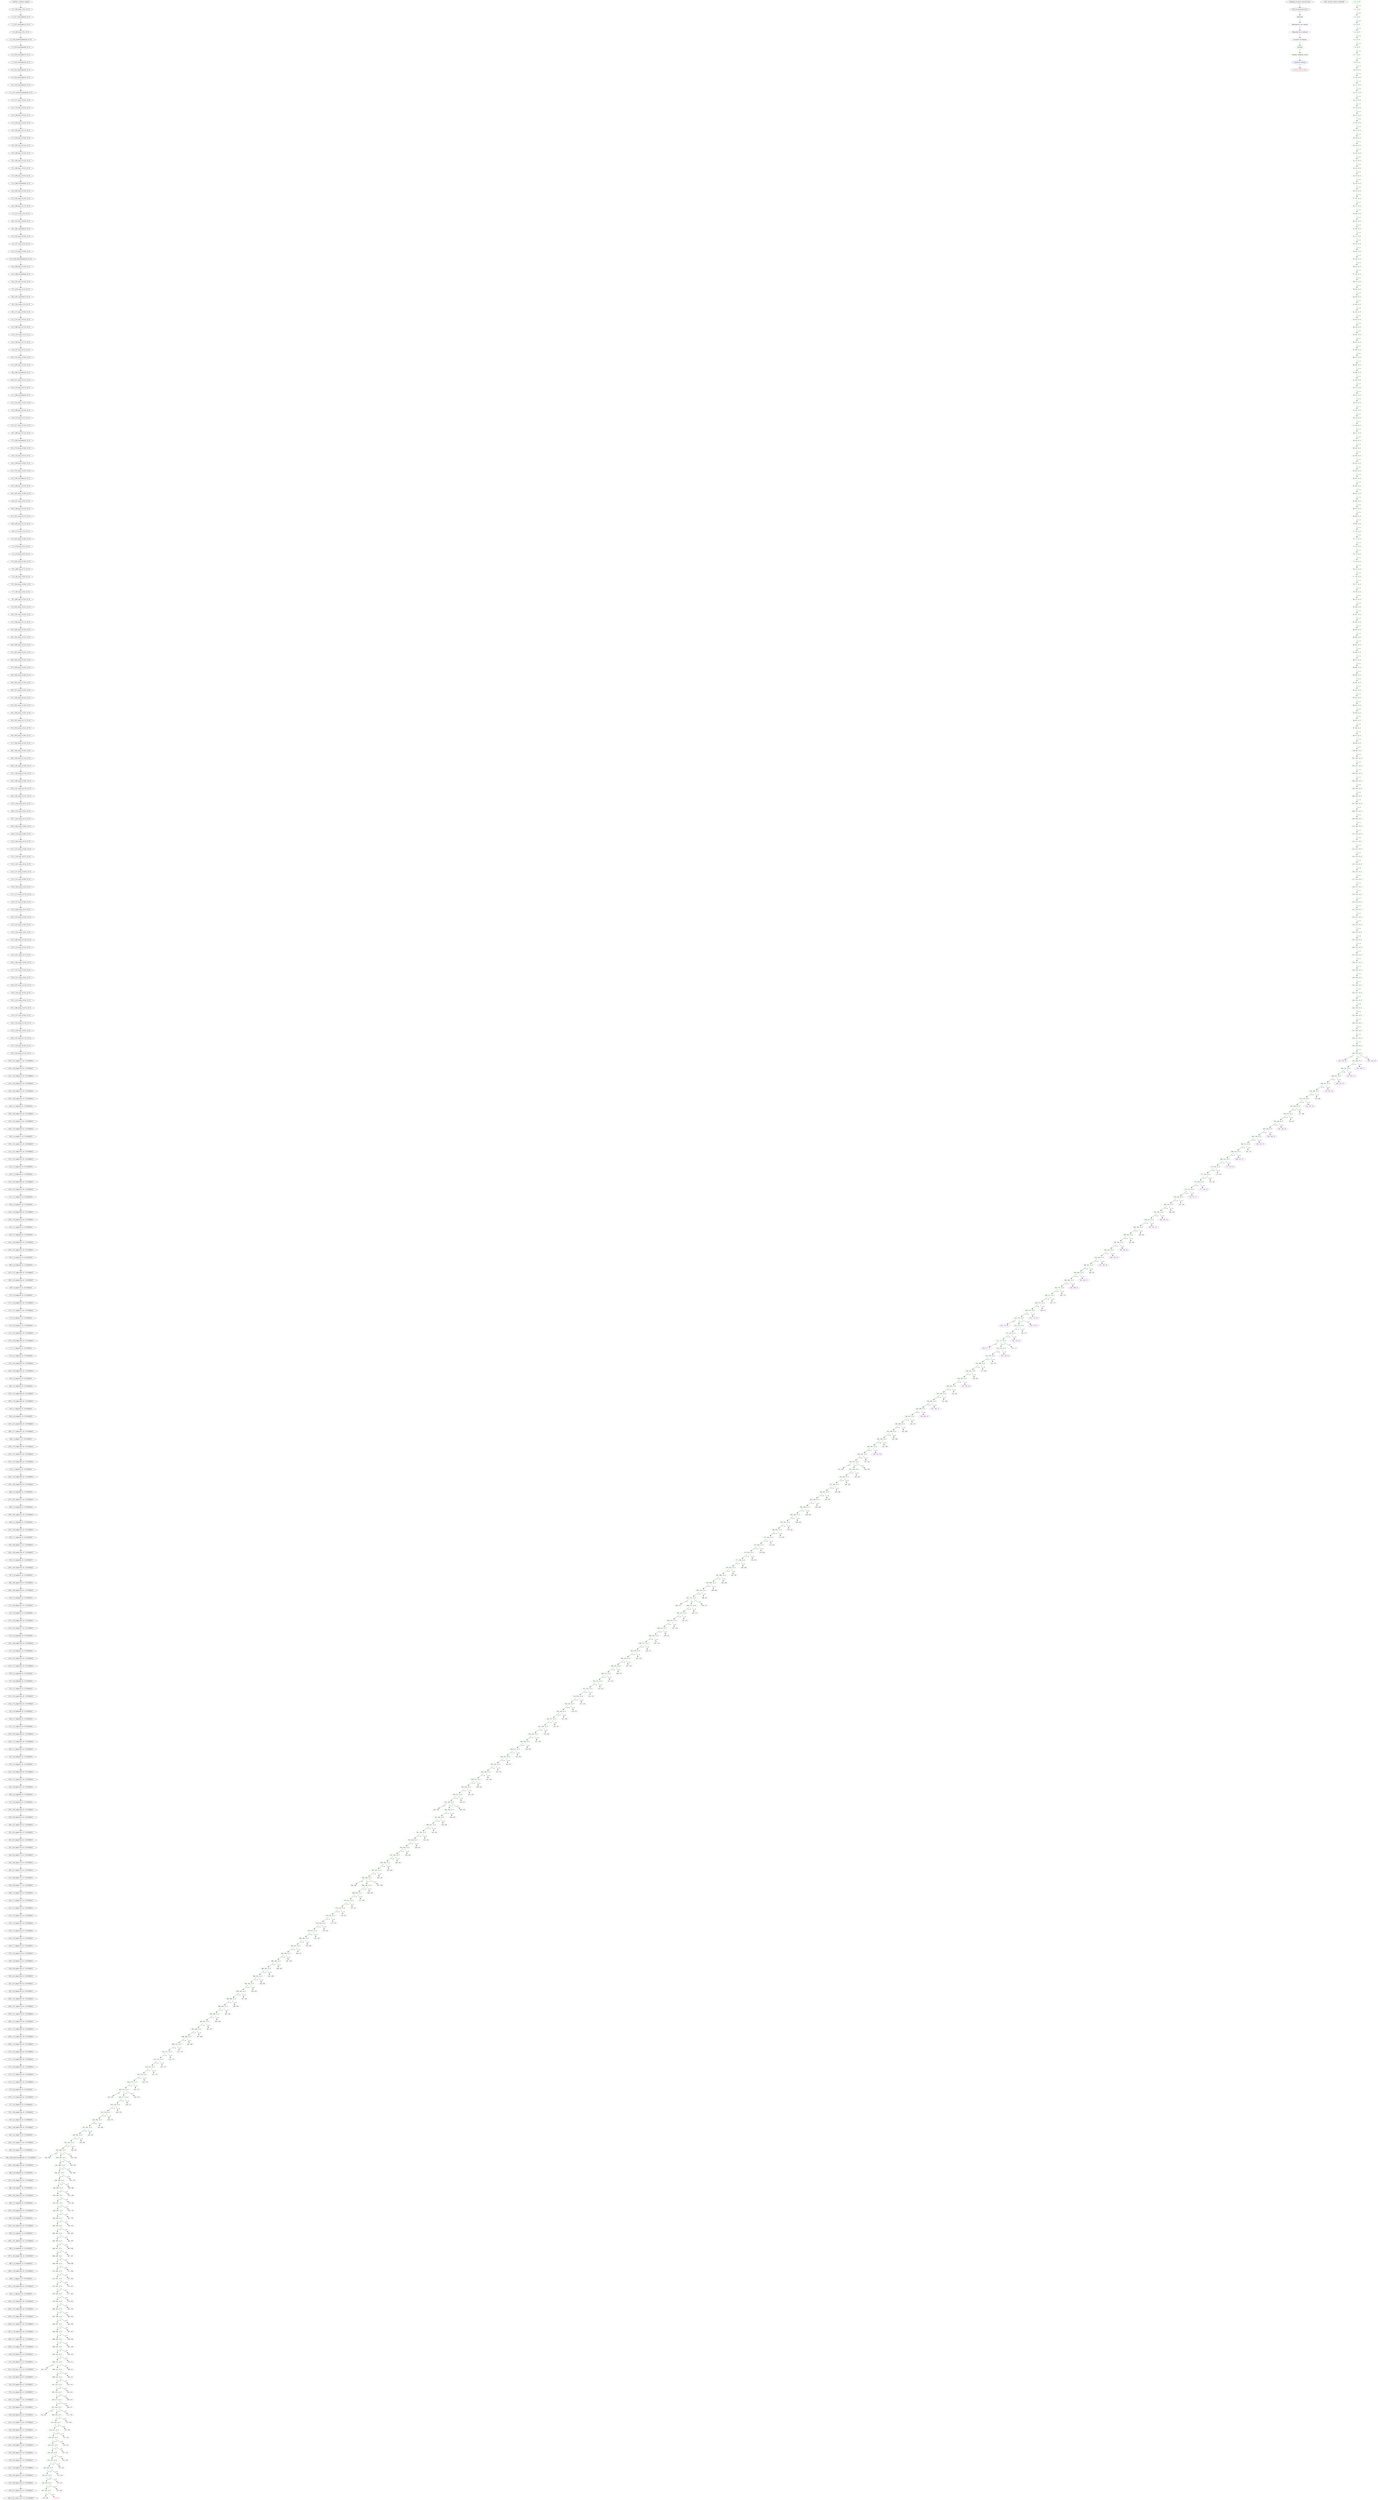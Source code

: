 digraph g {
legend_varNames [ label="varNum: varName, bounds" ]
legend_varNames_0 [ label="0: x_540_out(g_{10}), [0, 0]" ]
legend_varNames_1 [ label="1: x_537_out(random6), [0, 0]" ]
legend_varNames_2 [ label="2: x_532_out(random1), [0, 0]" ]
legend_varNames_3 [ label="3: x_469_in(g_{10}), [0, 0]" ]
legend_varNames_4 [ label="4: x_530_out(Formaldehyde), [0, 0]" ]
legend_varNames_5 [ label="5: x_539_out(random8), [0, 0]" ]
legend_varNames_6 [ label="6: x_538_out(random7), [0, 0]" ]
legend_varNames_7 [ label="7: x_536_out(random5), [0, 0]" ]
legend_varNames_8 [ label="8: x_535_out(random4), [0, 0]" ]
legend_varNames_9 [ label="9: x_534_out(random3), [0, 0]" ]
legend_varNames_10 [ label="10: x_533_out(random2), [0, 0]" ]
legend_varNames_11 [ label="11: x_531_out(Glycolaldehyde), [0, 0]" ]
legend_varNames_12 [ label="12: x_517_in(p_{0,44}), [0, 0]" ]
legend_varNames_13 [ label="13: x_516_in(p_{0,43}), [0, 0]" ]
legend_varNames_14 [ label="14: x_506_in(p_{0,33}), [0, 0]" ]
legend_varNames_15 [ label="15: x_505_in(p_{0,32}), [0, 0]" ]
legend_varNames_16 [ label="16: x_504_in(p_{0,31}), [0, 0]" ]
legend_varNames_17 [ label="17: x_503_in(p_{0,30}), [0, 0]" ]
legend_varNames_18 [ label="18: x_497_in(p_{0,24}), [0, 0]" ]
legend_varNames_19 [ label="19: x_496_in(p_{0,23}), [0, 0]" ]
legend_varNames_20 [ label="20: x_495_in(p_{0,22}), [0, 0]" ]
legend_varNames_21 [ label="21: x_494_in(p_{0,21}), [0, 0]" ]
legend_varNames_22 [ label="22: x_493_in(p_{0,20}), [0, 0]" ]
legend_varNames_23 [ label="23: x_466_in(random6), [0, 0]" ]
legend_varNames_24 [ label="24: x_492_in(p_{0,19}), [0, 0]" ]
legend_varNames_25 [ label="25: x_491_in(p_{0,18}), [0, 0]" ]
legend_varNames_26 [ label="26: x_490_in(p_{0,17}), [0, 0]" ]
legend_varNames_27 [ label="27: x_471_in(g_{12}), [0, 0]" ]
legend_varNames_28 [ label="28: x_513_in(p_{0,40}), [0, 0]" ]
legend_varNames_29 [ label="29: x_461_in(random1), [0, 0]" ]
legend_varNames_30 [ label="30: x_502_in(p_{0,29}), [0, 0]" ]
legend_varNames_31 [ label="31: x_477_in(p_{0,4}), [0, 0]" ]
legend_varNames_32 [ label="32: x_512_in(p_{0,39}), [0, 0]" ]
legend_varNames_33 [ label="33: x_459_in(Formaldehyde), [0, 0]" ]
legend_varNames_34 [ label="34: x_489_in(p_{0,16}), [0, 0]" ]
legend_varNames_35 [ label="35: x_468_in(random8), [0, 0]" ]
legend_varNames_36 [ label="36: x_501_in(p_{0,28}), [0, 0]" ]
legend_varNames_37 [ label="37: x_476_in(p_{0,3}), [0, 0]" ]
legend_varNames_38 [ label="38: x_467_in(random7), [0, 0]" ]
legend_varNames_39 [ label="39: x_542_out(g_{12}), [0, 0]" ]
legend_varNames_40 [ label="40: x_511_in(p_{0,38}), [0, 0]" ]
legend_varNames_41 [ label="41: x_515_in(p_{0,42}), [0, 0]" ]
legend_varNames_42 [ label="42: x_488_in(p_{0,15}), [0, 0]" ]
legend_varNames_43 [ label="43: x_543_out(g_{13}), [0, 0]" ]
legend_varNames_44 [ label="44: x_500_in(p_{0,27}), [0, 0]" ]
legend_varNames_45 [ label="45: x_475_in(p_{0,2}), [0, 0]" ]
legend_varNames_46 [ label="46: x_574_out(p_{0,30}), [0, 0]" ]
legend_varNames_47 [ label="47: x_487_in(p_{0,14}), [0, 0]" ]
legend_varNames_48 [ label="48: x_465_in(random5), [0, 0]" ]
legend_varNames_49 [ label="49: x_575_out(p_{0,31}), [0, 0]" ]
legend_varNames_50 [ label="50: x_510_in(p_{0,37}), [0, 0]" ]
legend_varNames_51 [ label="51: x_464_in(random4), [0, 0]" ]
legend_varNames_52 [ label="52: x_576_out(p_{0,32}), [0, 0]" ]
legend_varNames_53 [ label="53: x_499_in(p_{0,26}), [0, 0]" ]
legend_varNames_54 [ label="54: x_474_in(p_{0,1}), [0, 0]" ]
legend_varNames_55 [ label="55: x_577_out(p_{0,33}), [0, 0]" ]
legend_varNames_56 [ label="56: x_486_in(p_{0,13}), [0, 0]" ]
legend_varNames_57 [ label="57: x_463_in(random3), [0, 0]" ]
legend_varNames_58 [ label="58: x_578_out(p_{0,34}), [0, 0]" ]
legend_varNames_59 [ label="59: x_514_in(p_{0,41}), [0, 0]" ]
legend_varNames_60 [ label="60: x_509_in(p_{0,36}), [0, 0]" ]
legend_varNames_61 [ label="61: x_579_out(p_{0,35}), [0, 0]" ]
legend_varNames_62 [ label="62: x_462_in(random2), [0, 0]" ]
legend_varNames_63 [ label="63: x_498_in(p_{0,25}), [0, 0]" ]
legend_varNames_64 [ label="64: x_580_out(p_{0,36}), [0, 0]" ]
legend_varNames_65 [ label="65: x_473_in(p_{0,0}), [0, 0]" ]
legend_varNames_66 [ label="66: x_508_in(p_{0,35}), [0, 0]" ]
legend_varNames_67 [ label="67: x_581_out(p_{0,37}), [0, 0]" ]
legend_varNames_68 [ label="68: x_485_in(p_{0,12}), [0, 0]" ]
legend_varNames_69 [ label="69: x_472_in(g_{13}), [0, 0]" ]
legend_varNames_70 [ label="70: x_582_out(p_{0,38}), [0, 0]" ]
legend_varNames_71 [ label="71: x_478_in(p_{0,5}), [0, 0]" ]
legend_varNames_72 [ label="72: x_479_in(p_{0,6}), [0, 0]" ]
legend_varNames_73 [ label="73: x_583_out(p_{0,39}), [0, 0]" ]
legend_varNames_74 [ label="74: x_480_in(p_{0,7}), [0, 0]" ]
legend_varNames_75 [ label="75: x_481_in(p_{0,8}), [0, 0]" ]
legend_varNames_76 [ label="76: x_584_out(p_{0,40}), [0, 0]" ]
legend_varNames_77 [ label="77: x_482_in(p_{0,9}), [0, 0]" ]
legend_varNames_78 [ label="78: x_483_in(p_{0,10}), [0, 0]" ]
legend_varNames_79 [ label="79: x_585_out(p_{0,41}), [0, 0]" ]
legend_varNames_80 [ label="80: x_507_in(p_{0,34}), [0, 0]" ]
legend_varNames_81 [ label="81: x_484_in(p_{0,11}), [0, 0]" ]
legend_varNames_82 [ label="82: x_586_out(p_{0,42}), [0, 0]" ]
legend_varNames_83 [ label="83: x_565_out(p_{0,21}), [0, 0]" ]
legend_varNames_84 [ label="84: x_599_out(p_{0,55}), [0, 0]" ]
legend_varNames_85 [ label="85: x_587_out(p_{0,43}), [0, 0]" ]
legend_varNames_86 [ label="86: x_564_out(p_{0,20}), [0, 0]" ]
legend_varNames_87 [ label="87: x_598_out(p_{0,54}), [0, 0]" ]
legend_varNames_88 [ label="88: x_588_out(p_{0,44}), [0, 0]" ]
legend_varNames_89 [ label="89: x_563_out(p_{0,19}), [0, 0]" ]
legend_varNames_90 [ label="90: x_597_out(p_{0,53}), [0, 0]" ]
legend_varNames_91 [ label="91: x_589_out(p_{0,45}), [0, 0]" ]
legend_varNames_92 [ label="92: x_562_out(p_{0,18}), [0, 0]" ]
legend_varNames_93 [ label="93: x_596_out(p_{0,52}), [0, 0]" ]
legend_varNames_94 [ label="94: x_561_out(p_{0,17}), [0, 0]" ]
legend_varNames_95 [ label="95: x_595_out(p_{0,51}), [0, 0]" ]
legend_varNames_96 [ label="96: x_600_out(p_{0,56}), [0, 0]" ]
legend_varNames_97 [ label="97: x_560_out(p_{0,16}), [0, 0]" ]
legend_varNames_98 [ label="98: x_594_out(p_{0,50}), [0, 0]" ]
legend_varNames_99 [ label="99: x_559_out(p_{0,15}), [0, 0]" ]
legend_varNames_100 [ label="100: x_593_out(p_{0,49}), [0, 0]" ]
legend_varNames_101 [ label="101: x_558_out(p_{0,14}), [0, 0]" ]
legend_varNames_102 [ label="102: x_592_out(p_{0,48}), [0, 0]" ]
legend_varNames_103 [ label="103: x_557_out(p_{0,13}), [0, 0]" ]
legend_varNames_104 [ label="104: x_591_out(p_{0,47}), [0, 0]" ]
legend_varNames_105 [ label="105: x_544_out(p_{0,0}), [0, 0]" ]
legend_varNames_106 [ label="106: x_518_in(p_{0,45}), [0, 0]" ]
legend_varNames_107 [ label="107: x_545_out(p_{0,1}), [0, 0]" ]
legend_varNames_108 [ label="108: x_590_out(p_{0,46}), [0, 0]" ]
legend_varNames_109 [ label="109: x_519_in(p_{0,46}), [0, 0]" ]
legend_varNames_110 [ label="110: x_546_out(p_{0,2}), [0, 0]" ]
legend_varNames_111 [ label="111: x_573_out(p_{0,29}), [0, 0]" ]
legend_varNames_112 [ label="112: x_520_in(p_{0,47}), [0, 0]" ]
legend_varNames_113 [ label="113: x_547_out(p_{0,3}), [0, 0]" ]
legend_varNames_114 [ label="114: x_572_out(p_{0,28}), [0, 0]" ]
legend_varNames_115 [ label="115: x_521_in(p_{0,48}), [0, 0]" ]
legend_varNames_116 [ label="116: x_548_out(p_{0,4}), [0, 0]" ]
legend_varNames_117 [ label="117: x_571_out(p_{0,27}), [0, 0]" ]
legend_varNames_118 [ label="118: x_522_in(p_{0,49}), [0, 0]" ]
legend_varNames_119 [ label="119: x_549_out(p_{0,5}), [0, 0]" ]
legend_varNames_120 [ label="120: x_570_out(p_{0,26}), [0, 0]" ]
legend_varNames_121 [ label="121: x_523_in(p_{0,50}), [0, 0]" ]
legend_varNames_122 [ label="122: x_550_out(p_{0,6}), [0, 0]" ]
legend_varNames_123 [ label="123: x_569_out(p_{0,25}), [0, 0]" ]
legend_varNames_124 [ label="124: x_524_in(p_{0,51}), [0, 0]" ]
legend_varNames_125 [ label="125: x_551_out(p_{0,7}), [0, 0]" ]
legend_varNames_126 [ label="126: x_568_out(p_{0,24}), [0, 0]" ]
legend_varNames_127 [ label="127: x_525_in(p_{0,52}), [0, 0]" ]
legend_varNames_128 [ label="128: x_552_out(p_{0,8}), [0, 0]" ]
legend_varNames_129 [ label="129: x_567_out(p_{0,23}), [0, 0]" ]
legend_varNames_130 [ label="130: x_526_in(p_{0,53}), [0, 0]" ]
legend_varNames_131 [ label="131: x_553_out(p_{0,9}), [0, 0]" ]
legend_varNames_132 [ label="132: x_566_out(p_{0,22}), [0, 0]" ]
legend_varNames_133 [ label="133: x_527_in(p_{0,54}), [0, 0]" ]
legend_varNames_134 [ label="134: x_554_out(p_{0,10}), [0, 0]" ]
legend_varNames_135 [ label="135: x_528_in(p_{0,55}), [0, 0]" ]
legend_varNames_136 [ label="136: x_555_out(p_{0,11}), [0, 0]" ]
legend_varNames_137 [ label="137: x_529_in(p_{0,56}), [0, 0]" ]
legend_varNames_138 [ label="138: x_556_out(p_{0,12}), [0, 0]" ]
legend_varNames_139 [ label="139: x_147_edge(217), [0, 2147483647]" ]
legend_varNames_140 [ label="140: x_146_edge(216), [0, 2147483647]" ]
legend_varNames_141 [ label="141: x_145_edge(215), [0, 2147483647]" ]
legend_varNames_142 [ label="142: x_144_edge(214), [0, 2147483647]" ]
legend_varNames_143 [ label="143: x_143_edge(213), [0, 2147483647]" ]
legend_varNames_144 [ label="144: x_148_edge(218), [0, 2147483647]" ]
legend_varNames_145 [ label="145: x_15_edge(28), [0, 2147483647]" ]
legend_varNames_146 [ label="146: x_149_edge(219), [0, 2147483647]" ]
legend_varNames_147 [ label="147: x_142_edge(212), [0, 2147483647]" ]
legend_varNames_148 [ label="148: x_150_edge(220), [0, 2147483647]" ]
legend_varNames_149 [ label="149: x_14_edge(27), [0, 2147483647]" ]
legend_varNames_150 [ label="150: x_151_edge(221), [0, 2147483647]" ]
legend_varNames_151 [ label="151: x_141_edge(210), [0, 2147483647]" ]
legend_varNames_152 [ label="152: x_152_edge(222), [0, 2147483647]" ]
legend_varNames_153 [ label="153: x_13_edge(26), [0, 2147483647]" ]
legend_varNames_154 [ label="154: x_25_edge(44), [0, 2147483647]" ]
legend_varNames_155 [ label="155: x_140_edge(208), [0, 2147483647]" ]
legend_varNames_156 [ label="156: x_153_edge(223), [0, 2147483647]" ]
legend_varNames_157 [ label="157: x_12_edge(25), [0, 2147483647]" ]
legend_varNames_158 [ label="158: x_26_edge(45), [0, 2147483647]" ]
legend_varNames_159 [ label="159: x_139_edge(206), [0, 2147483647]" ]
legend_varNames_160 [ label="160: x_154_edge(224), [0, 2147483647]" ]
legend_varNames_161 [ label="161: x_11_edge(24), [0, 2147483647]" ]
legend_varNames_162 [ label="162: x_27_edge(46), [0, 2147483647]" ]
legend_varNames_163 [ label="163: x_138_edge(205), [0, 2147483647]" ]
legend_varNames_164 [ label="164: x_155_edge(225), [0, 2147483647]" ]
legend_varNames_165 [ label="165: x_10_edge(23), [0, 2147483647]" ]
legend_varNames_166 [ label="166: x_28_edge(48), [0, 2147483647]" ]
legend_varNames_167 [ label="167: x_137_edge(204), [0, 2147483647]" ]
legend_varNames_168 [ label="168: x_156_edge(226), [0, 2147483647]" ]
legend_varNames_169 [ label="169: x_9_edge(22), [0, 2147483647]" ]
legend_varNames_170 [ label="170: x_29_edge(50), [0, 2147483647]" ]
legend_varNames_171 [ label="171: x_136_edge(203), [0, 2147483647]" ]
legend_varNames_172 [ label="172: x_157_edge(227), [0, 2147483647]" ]
legend_varNames_173 [ label="173: x_8_edge(21), [0, 2147483647]" ]
legend_varNames_174 [ label="174: x_30_edge(52), [0, 2147483647]" ]
legend_varNames_175 [ label="175: x_135_edge(202), [0, 2147483647]" ]
legend_varNames_176 [ label="176: x_158_edge(228), [0, 2147483647]" ]
legend_varNames_177 [ label="177: x_7_edge(20), [0, 2147483647]" ]
legend_varNames_178 [ label="178: x_31_edge(54), [0, 2147483647]" ]
legend_varNames_179 [ label="179: x_134_edge(200), [0, 2147483647]" ]
legend_varNames_180 [ label="180: x_159_edge(229), [0, 2147483647]" ]
legend_varNames_181 [ label="181: x_6_edge(19), [0, 2147483647]" ]
legend_varNames_182 [ label="182: x_32_edge(56), [0, 2147483647]" ]
legend_varNames_183 [ label="183: x_133_edge(199), [0, 2147483647]" ]
legend_varNames_184 [ label="184: x_176_edge(246), [0, 2147483647]" ]
legend_varNames_185 [ label="185: x_5_edge(18), [0, 2147483647]" ]
legend_varNames_186 [ label="186: x_49_edge(87), [0, 2147483647]" ]
legend_varNames_187 [ label="187: x_132_edge(198), [0, 2147483647]" ]
legend_varNames_188 [ label="188: x_177_edge(247), [0, 2147483647]" ]
legend_varNames_189 [ label="189: x_4_edge(17), [0, 2147483647]" ]
legend_varNames_190 [ label="190: x_178_edge(248), [0, 2147483647]" ]
legend_varNames_191 [ label="191: x_131_edge(197), [0, 2147483647]" ]
legend_varNames_192 [ label="192: x_179_edge(249), [0, 2147483647]" ]
legend_varNames_193 [ label="193: x_3_edge(16), [0, 2147483647]" ]
legend_varNames_194 [ label="194: x_130_edge(196), [0, 2147483647]" ]
legend_varNames_195 [ label="195: x_180_edge(250), [0, 2147483647]" ]
legend_varNames_196 [ label="196: x_50_edge(88), [0, 2147483647]" ]
legend_varNames_197 [ label="197: x_181_edge(251), [0, 2147483647]" ]
legend_varNames_198 [ label="198: x_16_edge(29), [0, 2147483647]" ]
legend_varNames_199 [ label="199: x_182_edge(252), [0, 2147483647]" ]
legend_varNames_200 [ label="200: x_51_edge(89), [0, 2147483647]" ]
legend_varNames_201 [ label="201: x_183_edge(253), [0, 2147483647]" ]
legend_varNames_202 [ label="202: x_17_edge(30), [0, 2147483647]" ]
legend_varNames_203 [ label="203: x_98_edge(157), [0, 2147483647]" ]
legend_varNames_204 [ label="204: x_184_edge(254), [0, 2147483647]" ]
legend_varNames_205 [ label="205: x_52_edge(90), [0, 2147483647]" ]
legend_varNames_206 [ label="206: x_185_edge(255), [0, 2147483647]" ]
legend_varNames_207 [ label="207: x_18_edge(31), [0, 2147483647]" ]
legend_varNames_208 [ label="208: x_99_edge(158), [0, 2147483647]" ]
legend_varNames_209 [ label="209: x_186_edge(256), [0, 2147483647]" ]
legend_varNames_210 [ label="210: x_53_edge(92), [0, 2147483647]" ]
legend_varNames_211 [ label="211: x_59_edge(102), [0, 2147483647]" ]
legend_varNames_212 [ label="212: x_19_edge(33), [0, 2147483647]" ]
legend_varNames_213 [ label="213: x_100_edge(160), [0, 2147483647]" ]
legend_varNames_214 [ label="214: x_187_edge(257), [0, 2147483647]" ]
legend_varNames_215 [ label="215: x_54_edge(94), [0, 2147483647]" ]
legend_varNames_216 [ label="216: x_188_edge(258), [0, 2147483647]" ]
legend_varNames_217 [ label="217: x_20_edge(35), [0, 2147483647]" ]
legend_varNames_218 [ label="218: x_102_edge(162), [0, 2147483647]" ]
legend_varNames_219 [ label="219: x_175_edge(245), [0, 2147483647]" ]
legend_varNames_220 [ label="220: x_55_edge(96), [0, 2147483647]" ]
legend_varNames_221 [ label="221: x_48_edge(86), [0, 2147483647]" ]
legend_varNames_222 [ label="222: x_21_edge(37), [0, 2147483647]" ]
legend_varNames_223 [ label="223: x_103_edge(164), [0, 2147483647]" ]
legend_varNames_224 [ label="224: x_174_edge(244), [0, 2147483647]" ]
legend_varNames_225 [ label="225: x_56_edge(98), [0, 2147483647]" ]
legend_varNames_226 [ label="226: x_47_edge(84), [0, 2147483647]" ]
legend_varNames_227 [ label="227: x_22_edge(39), [0, 2147483647]" ]
legend_varNames_228 [ label="228: x_104_edge(166), [0, 2147483647]" ]
legend_varNames_229 [ label="229: x_173_edge(243), [0, 2147483647]" ]
legend_varNames_230 [ label="230: x_57_edge(100), [0, 2147483647]" ]
legend_varNames_231 [ label="231: x_46_edge(82), [0, 2147483647]" ]
legend_varNames_232 [ label="232: x_23_edge(41), [0, 2147483647]" ]
legend_varNames_233 [ label="233: x_105_edge(168), [0, 2147483647]" ]
legend_varNames_234 [ label="234: x_172_edge(242), [0, 2147483647]" ]
legend_varNames_235 [ label="235: x_58_edge(101), [0, 2147483647]" ]
legend_varNames_236 [ label="236: x_45_edge(80), [0, 2147483647]" ]
legend_varNames_237 [ label="237: x_24_edge(42), [0, 2147483647]" ]
legend_varNames_238 [ label="238: x_106_edge(169), [0, 2147483647]" ]
legend_varNames_239 [ label="239: x_60_edge(103), [0, 2147483647]" ]
legend_varNames_240 [ label="240: x_61_edge(104), [0, 2147483647]" ]
legend_varNames_241 [ label="241: x_62_edge(106), [0, 2147483647]" ]
legend_varNames_242 [ label="242: x_63_edge(108), [0, 2147483647]" ]
legend_varNames_243 [ label="243: x_64_edge(110), [0, 2147483647]" ]
legend_varNames_244 [ label="244: x_65_edge(111), [0, 2147483647]" ]
legend_varNames_245 [ label="245: x_66_edge(112), [0, 2147483647]" ]
legend_varNames_246 [ label="246: x_67_edge(114), [0, 2147483647]" ]
legend_varNames_247 [ label="247: x_68_edge(115), [0, 2147483647]" ]
legend_varNames_248 [ label="248: x_69_edge(117), [0, 2147483647]" ]
legend_varNames_249 [ label="249: x_70_edge(118), [0, 2147483647]" ]
legend_varNames_250 [ label="250: x_71_edge(120), [0, 2147483647]" ]
legend_varNames_251 [ label="251: x_72_edge(122), [0, 2147483647]" ]
legend_varNames_252 [ label="252: x_73_edge(124), [0, 2147483647]" ]
legend_varNames_253 [ label="253: x_74_edge(126), [0, 2147483647]" ]
legend_varNames_254 [ label="254: x_75_edge(128), [0, 2147483647]" ]
legend_varNames_255 [ label="255: x_76_edge(130), [0, 2147483647]" ]
legend_varNames_256 [ label="256: x_77_edge(132), [0, 2147483647]" ]
legend_varNames_257 [ label="257: x_78_edge(133), [0, 2147483647]" ]
legend_varNames_258 [ label="258: x_79_edge(135), [0, 2147483647]" ]
legend_varNames_259 [ label="259: x_80_edge(136), [0, 2147483647]" ]
legend_varNames_260 [ label="260: x_81_edge(138), [0, 2147483647]" ]
legend_varNames_261 [ label="261: x_82_edge(139), [0, 2147483647]" ]
legend_varNames_262 [ label="262: x_83_edge(140), [0, 2147483647]" ]
legend_varNames_263 [ label="263: x_101_edge(161), [0, 2147483647]" ]
legend_varNames_264 [ label="264: x_107_edge(170), [0, 2147483647]" ]
legend_varNames_265 [ label="265: x_111_edge(176), [0, 2147483647]" ]
legend_varNames_266 [ label="266: x_113_edge(178), [0, 2147483647]" ]
legend_varNames_267 [ label="267: x_115_edge(180), [0, 2147483647]" ]
legend_varNames_268 [ label="268: x_116_edge(182), [0, 2147483647]" ]
legend_varNames_269 [ label="269: x_118_edge(184), [0, 2147483647]" ]
legend_varNames_270 [ label="270: x_120_edge(186), [0, 2147483647]" ]
legend_varNames_271 [ label="271: x_124_edge(190), [0, 2147483647]" ]
legend_varNames_272 [ label="272: x_126_edge(192), [0, 2147483647]" ]
legend_varNames_273 [ label="273: x_127_edge(193), [0, 2147483647]" ]
legend_varNames_274 [ label="274: x_171_edge(241), [0, 2147483647]" ]
legend_varNames_275 [ label="275: x_44_edge(78), [0, 2147483647]" ]
legend_varNames_276 [ label="276: x_170_edge(240), [0, 2147483647]" ]
legend_varNames_277 [ label="277: x_43_edge(76), [0, 2147483647]" ]
legend_varNames_278 [ label="278: x_169_edge(239), [0, 2147483647]" ]
legend_varNames_279 [ label="279: x_42_edge(74), [0, 2147483647]" ]
legend_varNames_280 [ label="280: x_168_edge(238), [0, 2147483647]" ]
legend_varNames_281 [ label="281: x_41_edge(72), [0, 2147483647]" ]
legend_varNames_282 [ label="282: x_167_edge(237), [0, 2147483647]" ]
legend_varNames_283 [ label="283: x_40_edge(70), [0, 2147483647]" ]
legend_varNames_284 [ label="284: x_460_in(Glycolaldehyde), [0, 2147483647]" ]
legend_varNames_285 [ label="285: x_166_edge(236), [0, 2147483647]" ]
legend_varNames_286 [ label="286: x_39_edge(69), [0, 2147483647]" ]
legend_varNames_287 [ label="287: x_165_edge(235), [0, 2147483647]" ]
legend_varNames_288 [ label="288: x_38_edge(67), [0, 2147483647]" ]
legend_varNames_289 [ label="289: x_164_edge(234), [0, 2147483647]" ]
legend_varNames_290 [ label="290: x_37_edge(64), [0, 2147483647]" ]
legend_varNames_291 [ label="291: x_163_edge(233), [0, 2147483647]" ]
legend_varNames_292 [ label="292: x_36_edge(62), [0, 2147483647]" ]
legend_varNames_293 [ label="293: x_162_edge(232), [0, 2147483647]" ]
legend_varNames_294 [ label="294: x_35_edge(61), [0, 2147483647]" ]
legend_varNames_295 [ label="295: x_161_edge(231), [0, 2147483647]" ]
legend_varNames_296 [ label="296: x_34_edge(60), [0, 2147483647]" ]
legend_varNames_297 [ label="297: x_160_edge(230), [0, 2147483647]" ]
legend_varNames_298 [ label="298: x_33_edge(58), [0, 2147483647]" ]
legend_varNames_299 [ label="299: x_129_edge(195), [0, 2147483647]" ]
legend_varNames_300 [ label="300: x_2_edge(15), [0, 2147483647]" ]
legend_varNames_301 [ label="301: x_128_edge(194), [0, 2147483647]" ]
legend_varNames_302 [ label="302: x_1_edge(14), [0, 2147483647]" ]
legend_varNames_303 [ label="303: x_125_edge(191), [0, 2147483647]" ]
legend_varNames_304 [ label="304: x_123_edge(189), [0, 2147483647]" ]
legend_varNames_305 [ label="305: x_122_edge(188), [0, 2147483647]" ]
legend_varNames_306 [ label="306: x_121_edge(187), [0, 2147483647]" ]
legend_varNames_307 [ label="307: x_119_edge(185), [0, 2147483647]" ]
legend_varNames_308 [ label="308: x_117_edge(183), [0, 2147483647]" ]
legend_varNames_309 [ label="309: x_114_edge(179), [0, 2147483647]" ]
legend_varNames_310 [ label="310: x_95_edge(152), [0, 2147483647]" ]
legend_varNames_311 [ label="311: x_94_edge(151), [0, 2147483647]" ]
legend_varNames_312 [ label="312: x_470_in(g_{11}), [0, 2147483647]" ]
legend_varNames_313 [ label="313: x_93_edge(150), [0, 2147483647]" ]
legend_varNames_314 [ label="314: x_92_edge(149), [0, 2147483647]" ]
legend_varNames_315 [ label="315: x_91_edge(148), [0, 2147483647]" ]
legend_varNames_316 [ label="316: x_112_edge(177), [0, 2147483647]" ]
legend_varNames_317 [ label="317: x_90_edge(147), [0, 2147483647]" ]
legend_varNames_318 [ label="318: x_89_edge(146), [0, 2147483647]" ]
legend_varNames_319 [ label="319: x_110_edge(175), [0, 2147483647]" ]
legend_varNames_320 [ label="320: x_88_edge(145), [0, 2147483647]" ]
legend_varNames_321 [ label="321: x_87_edge(144), [0, 2147483647]" ]
legend_varNames_322 [ label="322: x_109_edge(173), [0, 2147483647]" ]
legend_varNames_323 [ label="323: x_86_edge(143), [0, 2147483647]" ]
legend_varNames_324 [ label="324: x_85_edge(142), [0, 2147483647]" ]
legend_varNames_325 [ label="325: x_108_edge(171), [0, 2147483647]" ]
legend_varNames_326 [ label="326: x_84_edge(141), [0, 2147483647]" ]
legend_varNames_327 [ label="327: x_96_edge(154), [0, 2147483647]" ]
legend_varNames_328 [ label="328: x_97_edge(155), [0, 2147483647]" ]
legend_varNames_329 [ label="329: x_541_out(g_{11}), [0, 2147483647]" ]
legend_varNames -> legend_varNames_0
legend_varNames_0 -> legend_varNames_1
legend_varNames_1 -> legend_varNames_2
legend_varNames_2 -> legend_varNames_3
legend_varNames_3 -> legend_varNames_4
legend_varNames_4 -> legend_varNames_5
legend_varNames_5 -> legend_varNames_6
legend_varNames_6 -> legend_varNames_7
legend_varNames_7 -> legend_varNames_8
legend_varNames_8 -> legend_varNames_9
legend_varNames_9 -> legend_varNames_10
legend_varNames_10 -> legend_varNames_11
legend_varNames_11 -> legend_varNames_12
legend_varNames_12 -> legend_varNames_13
legend_varNames_13 -> legend_varNames_14
legend_varNames_14 -> legend_varNames_15
legend_varNames_15 -> legend_varNames_16
legend_varNames_16 -> legend_varNames_17
legend_varNames_17 -> legend_varNames_18
legend_varNames_18 -> legend_varNames_19
legend_varNames_19 -> legend_varNames_20
legend_varNames_20 -> legend_varNames_21
legend_varNames_21 -> legend_varNames_22
legend_varNames_22 -> legend_varNames_23
legend_varNames_23 -> legend_varNames_24
legend_varNames_24 -> legend_varNames_25
legend_varNames_25 -> legend_varNames_26
legend_varNames_26 -> legend_varNames_27
legend_varNames_27 -> legend_varNames_28
legend_varNames_28 -> legend_varNames_29
legend_varNames_29 -> legend_varNames_30
legend_varNames_30 -> legend_varNames_31
legend_varNames_31 -> legend_varNames_32
legend_varNames_32 -> legend_varNames_33
legend_varNames_33 -> legend_varNames_34
legend_varNames_34 -> legend_varNames_35
legend_varNames_35 -> legend_varNames_36
legend_varNames_36 -> legend_varNames_37
legend_varNames_37 -> legend_varNames_38
legend_varNames_38 -> legend_varNames_39
legend_varNames_39 -> legend_varNames_40
legend_varNames_40 -> legend_varNames_41
legend_varNames_41 -> legend_varNames_42
legend_varNames_42 -> legend_varNames_43
legend_varNames_43 -> legend_varNames_44
legend_varNames_44 -> legend_varNames_45
legend_varNames_45 -> legend_varNames_46
legend_varNames_46 -> legend_varNames_47
legend_varNames_47 -> legend_varNames_48
legend_varNames_48 -> legend_varNames_49
legend_varNames_49 -> legend_varNames_50
legend_varNames_50 -> legend_varNames_51
legend_varNames_51 -> legend_varNames_52
legend_varNames_52 -> legend_varNames_53
legend_varNames_53 -> legend_varNames_54
legend_varNames_54 -> legend_varNames_55
legend_varNames_55 -> legend_varNames_56
legend_varNames_56 -> legend_varNames_57
legend_varNames_57 -> legend_varNames_58
legend_varNames_58 -> legend_varNames_59
legend_varNames_59 -> legend_varNames_60
legend_varNames_60 -> legend_varNames_61
legend_varNames_61 -> legend_varNames_62
legend_varNames_62 -> legend_varNames_63
legend_varNames_63 -> legend_varNames_64
legend_varNames_64 -> legend_varNames_65
legend_varNames_65 -> legend_varNames_66
legend_varNames_66 -> legend_varNames_67
legend_varNames_67 -> legend_varNames_68
legend_varNames_68 -> legend_varNames_69
legend_varNames_69 -> legend_varNames_70
legend_varNames_70 -> legend_varNames_71
legend_varNames_71 -> legend_varNames_72
legend_varNames_72 -> legend_varNames_73
legend_varNames_73 -> legend_varNames_74
legend_varNames_74 -> legend_varNames_75
legend_varNames_75 -> legend_varNames_76
legend_varNames_76 -> legend_varNames_77
legend_varNames_77 -> legend_varNames_78
legend_varNames_78 -> legend_varNames_79
legend_varNames_79 -> legend_varNames_80
legend_varNames_80 -> legend_varNames_81
legend_varNames_81 -> legend_varNames_82
legend_varNames_82 -> legend_varNames_83
legend_varNames_83 -> legend_varNames_84
legend_varNames_84 -> legend_varNames_85
legend_varNames_85 -> legend_varNames_86
legend_varNames_86 -> legend_varNames_87
legend_varNames_87 -> legend_varNames_88
legend_varNames_88 -> legend_varNames_89
legend_varNames_89 -> legend_varNames_90
legend_varNames_90 -> legend_varNames_91
legend_varNames_91 -> legend_varNames_92
legend_varNames_92 -> legend_varNames_93
legend_varNames_93 -> legend_varNames_94
legend_varNames_94 -> legend_varNames_95
legend_varNames_95 -> legend_varNames_96
legend_varNames_96 -> legend_varNames_97
legend_varNames_97 -> legend_varNames_98
legend_varNames_98 -> legend_varNames_99
legend_varNames_99 -> legend_varNames_100
legend_varNames_100 -> legend_varNames_101
legend_varNames_101 -> legend_varNames_102
legend_varNames_102 -> legend_varNames_103
legend_varNames_103 -> legend_varNames_104
legend_varNames_104 -> legend_varNames_105
legend_varNames_105 -> legend_varNames_106
legend_varNames_106 -> legend_varNames_107
legend_varNames_107 -> legend_varNames_108
legend_varNames_108 -> legend_varNames_109
legend_varNames_109 -> legend_varNames_110
legend_varNames_110 -> legend_varNames_111
legend_varNames_111 -> legend_varNames_112
legend_varNames_112 -> legend_varNames_113
legend_varNames_113 -> legend_varNames_114
legend_varNames_114 -> legend_varNames_115
legend_varNames_115 -> legend_varNames_116
legend_varNames_116 -> legend_varNames_117
legend_varNames_117 -> legend_varNames_118
legend_varNames_118 -> legend_varNames_119
legend_varNames_119 -> legend_varNames_120
legend_varNames_120 -> legend_varNames_121
legend_varNames_121 -> legend_varNames_122
legend_varNames_122 -> legend_varNames_123
legend_varNames_123 -> legend_varNames_124
legend_varNames_124 -> legend_varNames_125
legend_varNames_125 -> legend_varNames_126
legend_varNames_126 -> legend_varNames_127
legend_varNames_127 -> legend_varNames_128
legend_varNames_128 -> legend_varNames_129
legend_varNames_129 -> legend_varNames_130
legend_varNames_130 -> legend_varNames_131
legend_varNames_131 -> legend_varNames_132
legend_varNames_132 -> legend_varNames_133
legend_varNames_133 -> legend_varNames_134
legend_varNames_134 -> legend_varNames_135
legend_varNames_135 -> legend_varNames_136
legend_varNames_136 -> legend_varNames_137
legend_varNames_137 -> legend_varNames_138
legend_varNames_138 -> legend_varNames_139
legend_varNames_139 -> legend_varNames_140
legend_varNames_140 -> legend_varNames_141
legend_varNames_141 -> legend_varNames_142
legend_varNames_142 -> legend_varNames_143
legend_varNames_143 -> legend_varNames_144
legend_varNames_144 -> legend_varNames_145
legend_varNames_145 -> legend_varNames_146
legend_varNames_146 -> legend_varNames_147
legend_varNames_147 -> legend_varNames_148
legend_varNames_148 -> legend_varNames_149
legend_varNames_149 -> legend_varNames_150
legend_varNames_150 -> legend_varNames_151
legend_varNames_151 -> legend_varNames_152
legend_varNames_152 -> legend_varNames_153
legend_varNames_153 -> legend_varNames_154
legend_varNames_154 -> legend_varNames_155
legend_varNames_155 -> legend_varNames_156
legend_varNames_156 -> legend_varNames_157
legend_varNames_157 -> legend_varNames_158
legend_varNames_158 -> legend_varNames_159
legend_varNames_159 -> legend_varNames_160
legend_varNames_160 -> legend_varNames_161
legend_varNames_161 -> legend_varNames_162
legend_varNames_162 -> legend_varNames_163
legend_varNames_163 -> legend_varNames_164
legend_varNames_164 -> legend_varNames_165
legend_varNames_165 -> legend_varNames_166
legend_varNames_166 -> legend_varNames_167
legend_varNames_167 -> legend_varNames_168
legend_varNames_168 -> legend_varNames_169
legend_varNames_169 -> legend_varNames_170
legend_varNames_170 -> legend_varNames_171
legend_varNames_171 -> legend_varNames_172
legend_varNames_172 -> legend_varNames_173
legend_varNames_173 -> legend_varNames_174
legend_varNames_174 -> legend_varNames_175
legend_varNames_175 -> legend_varNames_176
legend_varNames_176 -> legend_varNames_177
legend_varNames_177 -> legend_varNames_178
legend_varNames_178 -> legend_varNames_179
legend_varNames_179 -> legend_varNames_180
legend_varNames_180 -> legend_varNames_181
legend_varNames_181 -> legend_varNames_182
legend_varNames_182 -> legend_varNames_183
legend_varNames_183 -> legend_varNames_184
legend_varNames_184 -> legend_varNames_185
legend_varNames_185 -> legend_varNames_186
legend_varNames_186 -> legend_varNames_187
legend_varNames_187 -> legend_varNames_188
legend_varNames_188 -> legend_varNames_189
legend_varNames_189 -> legend_varNames_190
legend_varNames_190 -> legend_varNames_191
legend_varNames_191 -> legend_varNames_192
legend_varNames_192 -> legend_varNames_193
legend_varNames_193 -> legend_varNames_194
legend_varNames_194 -> legend_varNames_195
legend_varNames_195 -> legend_varNames_196
legend_varNames_196 -> legend_varNames_197
legend_varNames_197 -> legend_varNames_198
legend_varNames_198 -> legend_varNames_199
legend_varNames_199 -> legend_varNames_200
legend_varNames_200 -> legend_varNames_201
legend_varNames_201 -> legend_varNames_202
legend_varNames_202 -> legend_varNames_203
legend_varNames_203 -> legend_varNames_204
legend_varNames_204 -> legend_varNames_205
legend_varNames_205 -> legend_varNames_206
legend_varNames_206 -> legend_varNames_207
legend_varNames_207 -> legend_varNames_208
legend_varNames_208 -> legend_varNames_209
legend_varNames_209 -> legend_varNames_210
legend_varNames_210 -> legend_varNames_211
legend_varNames_211 -> legend_varNames_212
legend_varNames_212 -> legend_varNames_213
legend_varNames_213 -> legend_varNames_214
legend_varNames_214 -> legend_varNames_215
legend_varNames_215 -> legend_varNames_216
legend_varNames_216 -> legend_varNames_217
legend_varNames_217 -> legend_varNames_218
legend_varNames_218 -> legend_varNames_219
legend_varNames_219 -> legend_varNames_220
legend_varNames_220 -> legend_varNames_221
legend_varNames_221 -> legend_varNames_222
legend_varNames_222 -> legend_varNames_223
legend_varNames_223 -> legend_varNames_224
legend_varNames_224 -> legend_varNames_225
legend_varNames_225 -> legend_varNames_226
legend_varNames_226 -> legend_varNames_227
legend_varNames_227 -> legend_varNames_228
legend_varNames_228 -> legend_varNames_229
legend_varNames_229 -> legend_varNames_230
legend_varNames_230 -> legend_varNames_231
legend_varNames_231 -> legend_varNames_232
legend_varNames_232 -> legend_varNames_233
legend_varNames_233 -> legend_varNames_234
legend_varNames_234 -> legend_varNames_235
legend_varNames_235 -> legend_varNames_236
legend_varNames_236 -> legend_varNames_237
legend_varNames_237 -> legend_varNames_238
legend_varNames_238 -> legend_varNames_239
legend_varNames_239 -> legend_varNames_240
legend_varNames_240 -> legend_varNames_241
legend_varNames_241 -> legend_varNames_242
legend_varNames_242 -> legend_varNames_243
legend_varNames_243 -> legend_varNames_244
legend_varNames_244 -> legend_varNames_245
legend_varNames_245 -> legend_varNames_246
legend_varNames_246 -> legend_varNames_247
legend_varNames_247 -> legend_varNames_248
legend_varNames_248 -> legend_varNames_249
legend_varNames_249 -> legend_varNames_250
legend_varNames_250 -> legend_varNames_251
legend_varNames_251 -> legend_varNames_252
legend_varNames_252 -> legend_varNames_253
legend_varNames_253 -> legend_varNames_254
legend_varNames_254 -> legend_varNames_255
legend_varNames_255 -> legend_varNames_256
legend_varNames_256 -> legend_varNames_257
legend_varNames_257 -> legend_varNames_258
legend_varNames_258 -> legend_varNames_259
legend_varNames_259 -> legend_varNames_260
legend_varNames_260 -> legend_varNames_261
legend_varNames_261 -> legend_varNames_262
legend_varNames_262 -> legend_varNames_263
legend_varNames_263 -> legend_varNames_264
legend_varNames_264 -> legend_varNames_265
legend_varNames_265 -> legend_varNames_266
legend_varNames_266 -> legend_varNames_267
legend_varNames_267 -> legend_varNames_268
legend_varNames_268 -> legend_varNames_269
legend_varNames_269 -> legend_varNames_270
legend_varNames_270 -> legend_varNames_271
legend_varNames_271 -> legend_varNames_272
legend_varNames_272 -> legend_varNames_273
legend_varNames_273 -> legend_varNames_274
legend_varNames_274 -> legend_varNames_275
legend_varNames_275 -> legend_varNames_276
legend_varNames_276 -> legend_varNames_277
legend_varNames_277 -> legend_varNames_278
legend_varNames_278 -> legend_varNames_279
legend_varNames_279 -> legend_varNames_280
legend_varNames_280 -> legend_varNames_281
legend_varNames_281 -> legend_varNames_282
legend_varNames_282 -> legend_varNames_283
legend_varNames_283 -> legend_varNames_284
legend_varNames_284 -> legend_varNames_285
legend_varNames_285 -> legend_varNames_286
legend_varNames_286 -> legend_varNames_287
legend_varNames_287 -> legend_varNames_288
legend_varNames_288 -> legend_varNames_289
legend_varNames_289 -> legend_varNames_290
legend_varNames_290 -> legend_varNames_291
legend_varNames_291 -> legend_varNames_292
legend_varNames_292 -> legend_varNames_293
legend_varNames_293 -> legend_varNames_294
legend_varNames_294 -> legend_varNames_295
legend_varNames_295 -> legend_varNames_296
legend_varNames_296 -> legend_varNames_297
legend_varNames_297 -> legend_varNames_298
legend_varNames_298 -> legend_varNames_299
legend_varNames_299 -> legend_varNames_300
legend_varNames_300 -> legend_varNames_301
legend_varNames_301 -> legend_varNames_302
legend_varNames_302 -> legend_varNames_303
legend_varNames_303 -> legend_varNames_304
legend_varNames_304 -> legend_varNames_305
legend_varNames_305 -> legend_varNames_306
legend_varNames_306 -> legend_varNames_307
legend_varNames_307 -> legend_varNames_308
legend_varNames_308 -> legend_varNames_309
legend_varNames_309 -> legend_varNames_310
legend_varNames_310 -> legend_varNames_311
legend_varNames_311 -> legend_varNames_312
legend_varNames_312 -> legend_varNames_313
legend_varNames_313 -> legend_varNames_314
legend_varNames_314 -> legend_varNames_315
legend_varNames_315 -> legend_varNames_316
legend_varNames_316 -> legend_varNames_317
legend_varNames_317 -> legend_varNames_318
legend_varNames_318 -> legend_varNames_319
legend_varNames_319 -> legend_varNames_320
legend_varNames_320 -> legend_varNames_321
legend_varNames_321 -> legend_varNames_322
legend_varNames_322 -> legend_varNames_323
legend_varNames_323 -> legend_varNames_324
legend_varNames_324 -> legend_varNames_325
legend_varNames_325 -> legend_varNames_326
legend_varNames_326 -> legend_varNames_327
legend_varNames_327 -> legend_varNames_328
legend_varNames_328 -> legend_varNames_329
legend_colours_0 [ label="Meaning of colours and line style" ]
legend_colours_1 [ label="Not yet processed at all"  ]
legend_colours_0 -> legend_colours_1
legend_colours_2 [ label="Infeasible" color=gray ]
legend_colours_1 -> legend_colours_2
legend_colours_3 [ label="Infeasible by user request" color=purple style=dashed ]
legend_colours_2 -> legend_colours_3
legend_colours_4 [ label="Infeasible due to absGap" color=purple ]
legend_colours_3 -> legend_colours_4
legend_colours_5 [ label="Currently not optimal" style=dashed ]
legend_colours_4 -> legend_colours_5
legend_colours_6 [ label="Feasible" color=green ]
legend_colours_5 -> legend_colours_6
legend_colours_7 [ label="Feasible, implicitly solved" color=green style=dashed ]
legend_colours_6 -> legend_colours_7
legend_colours_8 [ label="Duplicate solution" color=blue ]
legend_colours_7 -> legend_colours_8
legend_colours_9 [ label="Current node at exit" fontcolor=red ]
legend_colours_8 -> legend_colours_9
legend_text [ label="Text: varNum, objVal, solutionId" ]
1 [ label="1, 0, 13, 0" color=green ] 
2 [ label="2, 1, 13, 0" color=green style=dashed ] 
1 -> 2 [ label=" == 0" ]
3 [ label="3, 2, 13, 0" color=green style=dashed ] 
2 -> 3 [ label=" == 0" ]
4 [ label="4, 3, 13, 0" color=green style=dashed ] 
3 -> 4 [ label=" == 0" ]
5 [ label="5, 4, 13, 0" color=green style=dashed ] 
4 -> 5 [ label=" == 0" ]
6 [ label="6, 5, 13, 0" color=green style=dashed ] 
5 -> 6 [ label=" == 0" ]
7 [ label="7, 6, 13, 0" color=green style=dashed ] 
6 -> 7 [ label=" == 0" ]
8 [ label="8, 7, 13, 0" color=green style=dashed ] 
7 -> 8 [ label=" == 0" ]
9 [ label="9, 8, 13, 0" color=green style=dashed ] 
8 -> 9 [ label=" == 0" ]
10 [ label="10, 9, 13, 0" color=green style=dashed ] 
9 -> 10 [ label=" == 0" ]
11 [ label="11, 10, 13, 0" color=green style=dashed ] 
10 -> 11 [ label=" == 0" ]
12 [ label="12, 11, 13, 0" color=green style=dashed ] 
11 -> 12 [ label=" == 0" ]
13 [ label="13, 12, 13, 0" color=green style=dashed ] 
12 -> 13 [ label=" == 0" ]
14 [ label="14, 13, 13, 0" color=green style=dashed ] 
13 -> 14 [ label=" == 0" ]
15 [ label="15, 14, 13, 0" color=green style=dashed ] 
14 -> 15 [ label=" == 0" ]
16 [ label="16, 15, 13, 0" color=green style=dashed ] 
15 -> 16 [ label=" == 0" ]
17 [ label="17, 16, 13, 0" color=green style=dashed ] 
16 -> 17 [ label=" == 0" ]
18 [ label="18, 17, 13, 0" color=green style=dashed ] 
17 -> 18 [ label=" == 0" ]
19 [ label="19, 18, 13, 0" color=green style=dashed ] 
18 -> 19 [ label=" == 0" ]
20 [ label="20, 19, 13, 0" color=green style=dashed ] 
19 -> 20 [ label=" == 0" ]
21 [ label="21, 20, 13, 0" color=green style=dashed ] 
20 -> 21 [ label=" == 0" ]
22 [ label="22, 21, 13, 0" color=green style=dashed ] 
21 -> 22 [ label=" == 0" ]
23 [ label="23, 22, 13, 0" color=green style=dashed ] 
22 -> 23 [ label=" == 0" ]
24 [ label="24, 23, 13, 0" color=green style=dashed ] 
23 -> 24 [ label=" == 0" ]
25 [ label="25, 24, 13, 0" color=green style=dashed ] 
24 -> 25 [ label=" == 0" ]
26 [ label="26, 25, 13, 0" color=green style=dashed ] 
25 -> 26 [ label=" == 0" ]
27 [ label="27, 26, 13, 0" color=green style=dashed ] 
26 -> 27 [ label=" == 0" ]
28 [ label="28, 27, 13, 0" color=green style=dashed ] 
27 -> 28 [ label=" == 0" ]
29 [ label="29, 28, 13, 0" color=green style=dashed ] 
28 -> 29 [ label=" == 0" ]
30 [ label="30, 29, 13, 0" color=green style=dashed ] 
29 -> 30 [ label=" == 0" ]
31 [ label="31, 30, 13, 0" color=green style=dashed ] 
30 -> 31 [ label=" == 0" ]
32 [ label="32, 31, 13, 0" color=green style=dashed ] 
31 -> 32 [ label=" == 0" ]
33 [ label="33, 32, 13, 0" color=green style=dashed ] 
32 -> 33 [ label=" == 0" ]
34 [ label="34, 33, 13, 0" color=green style=dashed ] 
33 -> 34 [ label=" == 0" ]
35 [ label="35, 34, 13, 0" color=green style=dashed ] 
34 -> 35 [ label=" == 0" ]
36 [ label="36, 35, 13, 0" color=green style=dashed ] 
35 -> 36 [ label=" == 0" ]
37 [ label="37, 36, 13, 0" color=green style=dashed ] 
36 -> 37 [ label=" == 0" ]
38 [ label="38, 37, 13, 0" color=green style=dashed ] 
37 -> 38 [ label=" == 0" ]
39 [ label="39, 38, 13, 0" color=green style=dashed ] 
38 -> 39 [ label=" == 0" ]
40 [ label="40, 39, 13, 0" color=green style=dashed ] 
39 -> 40 [ label=" == 0" ]
41 [ label="41, 40, 13, 0" color=green style=dashed ] 
40 -> 41 [ label=" == 0" ]
42 [ label="42, 41, 13, 0" color=green style=dashed ] 
41 -> 42 [ label=" == 0" ]
43 [ label="43, 42, 13, 0" color=green style=dashed ] 
42 -> 43 [ label=" == 0" ]
44 [ label="44, 43, 13, 0" color=green style=dashed ] 
43 -> 44 [ label=" == 0" ]
45 [ label="45, 44, 13, 0" color=green style=dashed ] 
44 -> 45 [ label=" == 0" ]
46 [ label="46, 45, 13, 0" color=green style=dashed ] 
45 -> 46 [ label=" == 0" ]
47 [ label="47, 46, 13, 0" color=green style=dashed ] 
46 -> 47 [ label=" == 0" ]
48 [ label="48, 47, 13, 0" color=green style=dashed ] 
47 -> 48 [ label=" == 0" ]
49 [ label="49, 48, 13, 0" color=green style=dashed ] 
48 -> 49 [ label=" == 0" ]
50 [ label="50, 49, 13, 0" color=green style=dashed ] 
49 -> 50 [ label=" == 0" ]
51 [ label="51, 50, 13, 0" color=green style=dashed ] 
50 -> 51 [ label=" == 0" ]
52 [ label="52, 51, 13, 0" color=green style=dashed ] 
51 -> 52 [ label=" == 0" ]
53 [ label="53, 52, 13, 0" color=green style=dashed ] 
52 -> 53 [ label=" == 0" ]
54 [ label="54, 53, 13, 0" color=green style=dashed ] 
53 -> 54 [ label=" == 0" ]
55 [ label="55, 54, 13, 0" color=green style=dashed ] 
54 -> 55 [ label=" == 0" ]
56 [ label="56, 55, 13, 0" color=green style=dashed ] 
55 -> 56 [ label=" == 0" ]
57 [ label="57, 56, 13, 0" color=green style=dashed ] 
56 -> 57 [ label=" == 0" ]
58 [ label="58, 57, 13, 0" color=green style=dashed ] 
57 -> 58 [ label=" == 0" ]
59 [ label="59, 58, 13, 0" color=green style=dashed ] 
58 -> 59 [ label=" == 0" ]
60 [ label="60, 59, 13, 0" color=green style=dashed ] 
59 -> 60 [ label=" == 0" ]
61 [ label="61, 60, 13, 0" color=green style=dashed ] 
60 -> 61 [ label=" == 0" ]
62 [ label="62, 61, 13, 0" color=green style=dashed ] 
61 -> 62 [ label=" == 0" ]
63 [ label="63, 62, 13, 0" color=green style=dashed ] 
62 -> 63 [ label=" == 0" ]
64 [ label="64, 63, 13, 0" color=green style=dashed ] 
63 -> 64 [ label=" == 0" ]
65 [ label="65, 64, 13, 0" color=green style=dashed ] 
64 -> 65 [ label=" == 0" ]
66 [ label="66, 65, 13, 0" color=green style=dashed ] 
65 -> 66 [ label=" == 0" ]
67 [ label="67, 66, 13, 0" color=green style=dashed ] 
66 -> 67 [ label=" == 0" ]
68 [ label="68, 67, 13, 0" color=green style=dashed ] 
67 -> 68 [ label=" == 0" ]
69 [ label="69, 68, 13, 0" color=green style=dashed ] 
68 -> 69 [ label=" == 0" ]
70 [ label="70, 69, 13, 0" color=green style=dashed ] 
69 -> 70 [ label=" == 0" ]
71 [ label="71, 70, 13, 0" color=green style=dashed ] 
70 -> 71 [ label=" == 0" ]
72 [ label="72, 71, 13, 0" color=green style=dashed ] 
71 -> 72 [ label=" == 0" ]
73 [ label="73, 72, 13, 0" color=green style=dashed ] 
72 -> 73 [ label=" == 0" ]
74 [ label="74, 73, 13, 0" color=green style=dashed ] 
73 -> 74 [ label=" == 0" ]
75 [ label="75, 74, 13, 0" color=green style=dashed ] 
74 -> 75 [ label=" == 0" ]
76 [ label="76, 75, 13, 0" color=green style=dashed ] 
75 -> 76 [ label=" == 0" ]
77 [ label="77, 76, 13, 0" color=green style=dashed ] 
76 -> 77 [ label=" == 0" ]
78 [ label="78, 77, 13, 0" color=green style=dashed ] 
77 -> 78 [ label=" == 0" ]
79 [ label="79, 78, 13, 0" color=green style=dashed ] 
78 -> 79 [ label=" == 0" ]
80 [ label="80, 79, 13, 0" color=green style=dashed ] 
79 -> 80 [ label=" == 0" ]
81 [ label="81, 80, 13, 0" color=green style=dashed ] 
80 -> 81 [ label=" == 0" ]
82 [ label="82, 81, 13, 0" color=green style=dashed ] 
81 -> 82 [ label=" == 0" ]
83 [ label="83, 82, 13, 0" color=green style=dashed ] 
82 -> 83 [ label=" == 0" ]
84 [ label="84, 83, 13, 0" color=green style=dashed ] 
83 -> 84 [ label=" == 0" ]
85 [ label="85, 84, 13, 0" color=green style=dashed ] 
84 -> 85 [ label=" == 0" ]
86 [ label="86, 85, 13, 0" color=green style=dashed ] 
85 -> 86 [ label=" == 0" ]
87 [ label="87, 86, 13, 0" color=green style=dashed ] 
86 -> 87 [ label=" == 0" ]
88 [ label="88, 87, 13, 0" color=green style=dashed ] 
87 -> 88 [ label=" == 0" ]
89 [ label="89, 88, 13, 0" color=green style=dashed ] 
88 -> 89 [ label=" == 0" ]
90 [ label="90, 89, 13, 0" color=green style=dashed ] 
89 -> 90 [ label=" == 0" ]
91 [ label="91, 90, 13, 0" color=green style=dashed ] 
90 -> 91 [ label=" == 0" ]
92 [ label="92, 91, 13, 0" color=green style=dashed ] 
91 -> 92 [ label=" == 0" ]
93 [ label="93, 92, 13, 0" color=green style=dashed ] 
92 -> 93 [ label=" == 0" ]
94 [ label="94, 93, 13, 0" color=green style=dashed ] 
93 -> 94 [ label=" == 0" ]
95 [ label="95, 94, 13, 0" color=green style=dashed ] 
94 -> 95 [ label=" == 0" ]
96 [ label="96, 95, 13, 0" color=green style=dashed ] 
95 -> 96 [ label=" == 0" ]
97 [ label="97, 96, 13, 0" color=green style=dashed ] 
96 -> 97 [ label=" == 0" ]
98 [ label="98, 97, 13, 0" color=green style=dashed ] 
97 -> 98 [ label=" == 0" ]
99 [ label="99, 98, 13, 0" color=green style=dashed ] 
98 -> 99 [ label=" == 0" ]
100 [ label="100, 99, 13, 0" color=green style=dashed ] 
99 -> 100 [ label=" == 0" ]
101 [ label="101, 100, 13, 0" color=green style=dashed ] 
100 -> 101 [ label=" == 0" ]
102 [ label="102, 101, 13, 0" color=green style=dashed ] 
101 -> 102 [ label=" == 0" ]
103 [ label="103, 102, 13, 0" color=green style=dashed ] 
102 -> 103 [ label=" == 0" ]
104 [ label="104, 103, 13, 0" color=green style=dashed ] 
103 -> 104 [ label=" == 0" ]
105 [ label="105, 104, 13, 0" color=green style=dashed ] 
104 -> 105 [ label=" == 0" ]
106 [ label="106, 105, 13, 0" color=green style=dashed ] 
105 -> 106 [ label=" == 0" ]
107 [ label="107, 106, 13, 0" color=green style=dashed ] 
106 -> 107 [ label=" == 0" ]
108 [ label="108, 107, 13, 0" color=green style=dashed ] 
107 -> 108 [ label=" == 0" ]
109 [ label="109, 108, 13, 0" color=green style=dashed ] 
108 -> 109 [ label=" == 0" ]
110 [ label="110, 109, 13, 0" color=green style=dashed ] 
109 -> 110 [ label=" == 0" ]
111 [ label="111, 110, 13, 0" color=green style=dashed ] 
110 -> 111 [ label=" == 0" ]
112 [ label="112, 111, 13, 0" color=green style=dashed ] 
111 -> 112 [ label=" == 0" ]
113 [ label="113, 112, 13, 0" color=green style=dashed ] 
112 -> 113 [ label=" == 0" ]
114 [ label="114, 113, 13, 0" color=green style=dashed ] 
113 -> 114 [ label=" == 0" ]
115 [ label="115, 114, 13, 0" color=green style=dashed ] 
114 -> 115 [ label=" == 0" ]
116 [ label="116, 115, 13, 0" color=green style=dashed ] 
115 -> 116 [ label=" == 0" ]
117 [ label="117, 116, 13, 0" color=green style=dashed ] 
116 -> 117 [ label=" == 0" ]
118 [ label="118, 117, 13, 0" color=green style=dashed ] 
117 -> 118 [ label=" == 0" ]
119 [ label="119, 118, 13, 0" color=green style=dashed ] 
118 -> 119 [ label=" == 0" ]
120 [ label="120, 119, 13, 0" color=green style=dashed ] 
119 -> 120 [ label=" == 0" ]
121 [ label="121, 120, 13, 0" color=green style=dashed ] 
120 -> 121 [ label=" == 0" ]
122 [ label="122, 121, 13, 0" color=green style=dashed ] 
121 -> 122 [ label=" == 0" ]
123 [ label="123, 122, 13, 0" color=green style=dashed ] 
122 -> 123 [ label=" == 0" ]
124 [ label="124, 123, 13, 0" color=green style=dashed ] 
123 -> 124 [ label=" == 0" ]
125 [ label="125, 124, 13, 0" color=green style=dashed ] 
124 -> 125 [ label=" == 0" ]
126 [ label="126, 125, 13, 0" color=green style=dashed ] 
125 -> 126 [ label=" == 0" ]
127 [ label="127, 126, 13, 0" color=green style=dashed ] 
126 -> 127 [ label=" == 0" ]
128 [ label="128, 127, 13, 0" color=green style=dashed ] 
127 -> 128 [ label=" == 0" ]
129 [ label="129, 128, 13, 0" color=green style=dashed ] 
128 -> 129 [ label=" == 0" ]
130 [ label="130, 129, 13, 0" color=green style=dashed ] 
129 -> 130 [ label=" == 0" ]
131 [ label="131, 130, 13, 0" color=green style=dashed ] 
130 -> 131 [ label=" == 0" ]
132 [ label="132, 131, 13, 0" color=green style=dashed ] 
131 -> 132 [ label=" == 0" ]
133 [ label="133, 132, 13, 0" color=green style=dashed ] 
132 -> 133 [ label=" == 0" ]
134 [ label="134, 133, 13, 0" color=green style=dashed ] 
133 -> 134 [ label=" == 0" ]
135 [ label="135, 134, 13, 0" color=green style=dashed ] 
134 -> 135 [ label=" == 0" ]
136 [ label="136, 135, 13, 0" color=green style=dashed ] 
135 -> 136 [ label=" == 0" ]
137 [ label="137, 136, 13, 0" color=green style=dashed ] 
136 -> 137 [ label=" == 0" ]
138 [ label="138, 137, 13, 0" color=green style=dashed ] 
137 -> 138 [ label=" == 0" ]
139 [ label="139, 138, 13, 0" color=green style=dashed ] 
138 -> 139 [ label=" == 0" ]
140 [ label="140, 139, 13, 0" color=green style=dashed ] 
139 -> 140 [ label=" == 0" ]
142 [ label="142, 139, 15" color=purple ] 
140 -> 142 [ label="< 1" ]
141 [ label="141, 140, 13, 0" color=green style=dashed ] 
140 -> 141 [ label=" == 1" ]
144 [ label="144, 141, 13, 0" color=green style=dashed ] 
141 -> 144 [ label=" == 0" ]
146 [ label="146, 142, 13, 0" color=green style=dashed ] 
144 -> 146 [ label=" == 0" ]
148 [ label="148, 143, 13, 0" color=green style=dashed ] 
146 -> 148 [ label=" == 0" ]
150 [ label="150, 144, 13, 0" color=green style=dashed ] 
148 -> 150 [ label=" == 0" ]
152 [ label="152, 145, 13, 0" color=green style=dashed ] 
150 -> 152 [ label=" == 0" ]
154 [ label="154, 146, 13, 0" color=green style=dashed ] 
152 -> 154 [ label=" == 0" ]
156 [ label="156, 147, 13, 0" color=green style=dashed ] 
154 -> 156 [ label=" == 0" ]
158 [ label="158, 148, 13, 0" color=green style=dashed ] 
156 -> 158 [ label=" == 0" ]
160 [ label="160, 149, 13, 0" color=green style=dashed ] 
158 -> 160 [ label=" == 0" ]
162 [ label="162, 150, 13, 0" color=green style=dashed ] 
160 -> 162 [ label=" == 0" ]
164 [ label="164, 151, 13, 0" color=green style=dashed ] 
162 -> 164 [ label=" == 0" ]
166 [ label="166, 152, 13, 0" color=green style=dashed ] 
164 -> 166 [ label=" == 0" ]
168 [ label="168, 153, 13, 0" color=green style=dashed ] 
166 -> 168 [ label=" == 0" ]
170 [ label="170, 154, 13, 0" color=green style=dashed ] 
168 -> 170 [ label=" == 0" ]
172 [ label="172, 155, 13, 0" color=green style=dashed ] 
170 -> 172 [ label=" == 0" ]
174 [ label="174, 156, 13, 0" color=green style=dashed ] 
172 -> 174 [ label=" == 0" ]
176 [ label="176, 157, 13, 0" color=green style=dashed ] 
174 -> 176 [ label=" == 0" ]
178 [ label="178, 158, 13, 0" color=green style=dashed ] 
176 -> 178 [ label=" == 0" ]
180 [ label="180, 159, 13, 0" color=green style=dashed ] 
178 -> 180 [ label=" == 0" ]
182 [ label="182, 160, 13, 0" color=green style=dashed ] 
180 -> 182 [ label=" == 0" ]
184 [ label="184, 161, 13, 0" color=green style=dashed ] 
182 -> 184 [ label=" == 0" ]
186 [ label="186, 162, 13, 0" color=green style=dashed ] 
184 -> 186 [ label=" == 0" ]
188 [ label="188, 163, 13, 0" color=green style=dashed ] 
186 -> 188 [ label=" == 0" ]
190 [ label="190, 164, 13, 0" color=green style=dashed ] 
188 -> 190 [ label=" == 0" ]
192 [ label="192, 165, 13, 0" color=green style=dashed ] 
190 -> 192 [ label=" == 0" ]
194 [ label="194, 166, 13, 0" color=green style=dashed ] 
192 -> 194 [ label=" == 0" ]
196 [ label="196, 167, 13, 0" color=green style=dashed ] 
194 -> 196 [ label=" == 0" ]
198 [ label="198, 168, 13, 0" color=green style=dashed ] 
196 -> 198 [ label=" == 0" ]
200 [ label="200, 169, 13, 0" color=green style=dashed ] 
198 -> 200 [ label=" == 0" ]
202 [ label="202, 170, 13, 0" color=green style=dashed ] 
200 -> 202 [ label=" == 0" ]
204 [ label="204, 171, 13, 0" color=green style=dashed ] 
202 -> 204 [ label=" == 0" ]
206 [ label="206, 172, 13, 0" color=green style=dashed ] 
204 -> 206 [ label=" == 0" ]
208 [ label="208, 173, 13, 0" color=green style=dashed ] 
206 -> 208 [ label=" == 0" ]
210 [ label="210, 174, 13, 0" color=green style=dashed ] 
208 -> 210 [ label=" == 0" ]
213 [ label="213, 174, 19" color=purple ] 
210 -> 213 [ label="< 1" ]
212 [ label="212, 175, 13, 0" color=green style=dashed ] 
210 -> 212 [ label=" == 1" ]
215 [ label="215, 176, 13, 0" color=green style=dashed ] 
212 -> 215 [ label=" == 0" ]
217 [ label="217, 177, 13, 0" color=green style=dashed ] 
215 -> 217 [ label=" == 0" ]
220 [ label="220, 177, 17" color=purple ] 
217 -> 220 [ label="< 1" ]
219 [ label="219, 178, 13, 0" color=green style=dashed ] 
217 -> 219 [ label=" == 1" ]
222 [ label="222, 179, 13, 0" color=green style=dashed ] 
219 -> 222 [ label=" == 0" ]
224 [ label="224, 180, 13, 0" color=green style=dashed ] 
222 -> 224 [ label=" == 0" ]
226 [ label="226, 181, 13, 0" color=green style=dashed ] 
224 -> 226 [ label=" == 0" ]
228 [ label="228, 182, 13, 0" color=green style=dashed ] 
226 -> 228 [ label=" == 0" ]
230 [ label="230, 183, 13, 0" color=green style=dashed ] 
228 -> 230 [ label=" == 0" ]
232 [ label="232, 184, 13, 0" color=green style=dashed ] 
230 -> 232 [ label=" == 0" ]
234 [ label="234, 185, 13, 0" color=green style=dashed ] 
232 -> 234 [ label=" == 0" ]
236 [ label="236, 186, 13, 0" color=green style=dashed ] 
234 -> 236 [ label=" == 0" ]
238 [ label="238, 187, 13, 0" color=green style=dashed ] 
236 -> 238 [ label=" == 0" ]
240 [ label="240, 188, 13, 0" color=green style=dashed ] 
238 -> 240 [ label=" == 0" ]
242 [ label="242, 189, 13, 0" color=green style=dashed ] 
240 -> 242 [ label=" == 0" ]
244 [ label="244, 190, 13, 0" color=green style=dashed ] 
242 -> 244 [ label=" == 0" ]
246 [ label="246, 191, 13, 0" color=green style=dashed ] 
244 -> 246 [ label=" == 0" ]
248 [ label="248, 192, 13, 0" color=green style=dashed ] 
246 -> 248 [ label=" == 0" ]
250 [ label="250, 193, 13, 0" color=green style=dashed ] 
248 -> 250 [ label=" == 0" ]
253 [ label="253, 193" color=gray ] 
250 -> 253 [ label="< 1" ]
252 [ label="252, 194, 13, 0" color=green style=dashed ] 
250 -> 252 [ label=" == 1" ]
255 [ label="255, 195, 13, 0" color=green style=dashed ] 
252 -> 255 [ label=" == 0" ]
257 [ label="257, 196, 13, 0" color=green style=dashed ] 
255 -> 257 [ label=" == 0" ]
259 [ label="259, 197, 13, 0" color=green style=dashed ] 
257 -> 259 [ label=" == 0" ]
261 [ label="261, 198, 13, 0" color=green style=dashed ] 
259 -> 261 [ label=" == 0" ]
263 [ label="263, 199, 13, 0" color=green style=dashed ] 
261 -> 263 [ label=" == 0" ]
265 [ label="265, 200, 13, 0" color=green style=dashed ] 
263 -> 265 [ label=" == 0" ]
267 [ label="267, 201, 13, 0" color=green style=dashed ] 
265 -> 267 [ label=" == 0" ]
269 [ label="269, 202, 13, 0" color=green style=dashed ] 
267 -> 269 [ label=" == 0" ]
271 [ label="271, 203, 13, 0" color=green style=dashed ] 
269 -> 271 [ label=" == 0" ]
273 [ label="273, 204, 13, 0" color=green style=dashed ] 
271 -> 273 [ label=" == 0" ]
275 [ label="275, 205, 13, 0" color=green style=dashed ] 
273 -> 275 [ label=" == 0" ]
277 [ label="277, 206, 13, 0" color=green style=dashed ] 
275 -> 277 [ label=" == 0" ]
279 [ label="279, 207, 13, 0" color=green style=dashed ] 
277 -> 279 [ label=" == 0" ]
281 [ label="281, 208, 13, 0" color=green style=dashed ] 
279 -> 281 [ label=" == 0" ]
283 [ label="283, 209, 13, 0" color=green style=dashed ] 
281 -> 283 [ label=" == 0" ]
285 [ label="285, 210, 13, 0" color=green style=dashed ] 
283 -> 285 [ label=" == 0" ]
287 [ label="287, 211, 13, 0" color=green style=dashed ] 
285 -> 287 [ label=" == 0" ]
290 [ label="290, 211" color=gray ] 
287 -> 290 [ label="< 1" ]
289 [ label="289, 212, 13, 0" color=green style=dashed ] 
287 -> 289 [ label=" == 1" ]
292 [ label="292, 213, 13, 0" color=green style=dashed ] 
289 -> 292 [ label=" == 0" ]
294 [ label="294, 214, 13, 0" color=green style=dashed ] 
292 -> 294 [ label=" == 0" ]
296 [ label="296, 215, 13, 0" color=green style=dashed ] 
294 -> 296 [ label=" == 0" ]
298 [ label="298, 216, 13, 0" color=green style=dashed ] 
296 -> 298 [ label=" == 0" ]
300 [ label="300, 217, 13, 0" color=green style=dashed ] 
298 -> 300 [ label=" == 0" ]
302 [ label="302, 218, 13, 0" color=green style=dashed ] 
300 -> 302 [ label=" == 0" ]
304 [ label="304, 219, 13, 0" color=green style=dashed ] 
302 -> 304 [ label=" == 0" ]
306 [ label="306, 220, 13, 0" color=green style=dashed ] 
304 -> 306 [ label=" == 0" ]
308 [ label="308, 221, 13, 0" color=green style=dashed ] 
306 -> 308 [ label=" == 0" ]
310 [ label="310, 222, 13, 0" color=green style=dashed ] 
308 -> 310 [ label=" == 0" ]
312 [ label="312, 223, 13, 0" color=green style=dashed ] 
310 -> 312 [ label=" == 0" ]
314 [ label="314, 224, 13, 0" color=green style=dashed ] 
312 -> 314 [ label=" == 0" ]
316 [ label="316, 225, 13, 0" color=green style=dashed ] 
314 -> 316 [ label=" == 0" ]
318 [ label="318, 226, 13, 0" color=green style=dashed ] 
316 -> 318 [ label=" == 0" ]
320 [ label="320, 227, 13, 0" color=green style=dashed ] 
318 -> 320 [ label=" == 0" ]
322 [ label="322, 228, 13, 0" color=green style=dashed ] 
320 -> 322 [ label=" == 0" ]
324 [ label="324, 229, 13, 0" color=green style=dashed ] 
322 -> 324 [ label=" == 0" ]
326 [ label="326, 230, 13, 0" color=green style=dashed ] 
324 -> 326 [ label=" == 0" ]
328 [ label="328, 231, 13, 0" color=green style=dashed ] 
326 -> 328 [ label=" == 0" ]
330 [ label="330, 232, 13, 0" color=green style=dashed ] 
328 -> 330 [ label=" == 0" ]
332 [ label="332, 233, 13, 0" color=green style=dashed ] 
330 -> 332 [ label=" == 0" ]
334 [ label="334, 234, 13, 0" color=green style=dashed ] 
332 -> 334 [ label=" == 0" ]
336 [ label="336, 235, 13, 0" color=green style=dashed ] 
334 -> 336 [ label=" == 0" ]
338 [ label="338, 236, 13, 0" color=green style=dashed ] 
336 -> 338 [ label=" == 0" ]
340 [ label="340, 237, 13, 0" color=green style=dashed ] 
338 -> 340 [ label=" == 0" ]
342 [ label="342, 238, 13, 0" color=green style=dashed ] 
340 -> 342 [ label=" == 0" ]
345 [ label="345, 238" color=gray ] 
342 -> 345 [ label="< 1" ]
344 [ label="344, 239, 13, 0" color=green style=dashed ] 
342 -> 344 [ label=" == 1" ]
347 [ label="347, 240, 13, 0" color=green style=dashed ] 
344 -> 347 [ label=" == 0" ]
349 [ label="349, 241, 13, 0" color=green style=dashed ] 
347 -> 349 [ label=" == 0" ]
351 [ label="351, 242, 13, 0" color=green style=dashed ] 
349 -> 351 [ label=" == 0" ]
353 [ label="353, 243, 13, 0" color=green style=dashed ] 
351 -> 353 [ label=" == 0" ]
355 [ label="355, 244, 13, 0" color=green style=dashed ] 
353 -> 355 [ label=" == 0" ]
357 [ label="357, 245, 13, 0" color=green style=dashed ] 
355 -> 357 [ label=" == 0" ]
359 [ label="359, 246, 13, 0" color=green style=dashed ] 
357 -> 359 [ label=" == 0" ]
361 [ label="361, 247, 13, 0" color=green style=dashed ] 
359 -> 361 [ label=" == 0" ]
363 [ label="363, 248, 13, 0" color=green style=dashed ] 
361 -> 363 [ label=" == 0" ]
366 [ label="366, 248" color=gray ] 
363 -> 366 [ label="< 1" ]
365 [ label="365, 249, 13, 0" color=green style=dashed ] 
363 -> 365 [ label=" == 1" ]
368 [ label="368, 250, 13, 0" color=green style=dashed ] 
365 -> 368 [ label=" == 0" ]
370 [ label="370, 251, 13, 0" color=green style=dashed ] 
368 -> 370 [ label=" == 0" ]
372 [ label="372, 252, 13, 0" color=green style=dashed ] 
370 -> 372 [ label=" == 0" ]
374 [ label="374, 253, 13, 0" color=green style=dashed ] 
372 -> 374 [ label=" == 0" ]
376 [ label="376, 254, 13, 0" color=green style=dashed ] 
374 -> 376 [ label=" == 0" ]
378 [ label="378, 255, 13, 0" color=green style=dashed ] 
376 -> 378 [ label=" == 0" ]
380 [ label="380, 256, 13, 0" color=green style=dashed ] 
378 -> 380 [ label=" == 0" ]
382 [ label="382, 257, 13, 0" color=green style=dashed ] 
380 -> 382 [ label=" == 0" ]
384 [ label="384, 258, 13, 0" color=green style=dashed ] 
382 -> 384 [ label=" == 0" ]
386 [ label="386, 259, 13, 0" color=green style=dashed ] 
384 -> 386 [ label=" == 0" ]
388 [ label="388, 260, 13, 0" color=green style=dashed ] 
386 -> 388 [ label=" == 0" ]
390 [ label="390, 261, 13, 0" color=green style=dashed ] 
388 -> 390 [ label=" == 0" ]
392 [ label="392, 262, 13, 0" color=green style=dashed ] 
390 -> 392 [ label=" == 0" ]
394 [ label="394, 263, 13, 0" color=green style=dashed ] 
392 -> 394 [ label=" == 0" ]
396 [ label="396, 264, 13, 0" color=green style=dashed ] 
394 -> 396 [ label=" == 0" ]
398 [ label="398, 265, 13, 0" color=green style=dashed ] 
396 -> 398 [ label=" == 0" ]
400 [ label="400, 266, 13, 0" color=green style=dashed ] 
398 -> 400 [ label=" == 0" ]
402 [ label="402, 267, 13, 0" color=green style=dashed ] 
400 -> 402 [ label=" == 0" ]
404 [ label="404, 268, 13, 0" color=green style=dashed ] 
402 -> 404 [ label=" == 0" ]
406 [ label="406, 269, 13, 0" color=green style=dashed ] 
404 -> 406 [ label=" == 0" ]
408 [ label="408, 270, 13, 0" color=green style=dashed ] 
406 -> 408 [ label=" == 0" ]
410 [ label="410, 271, 13, 0" color=green style=dashed ] 
408 -> 410 [ label=" == 0" ]
412 [ label="412, 272, 13, 0" color=green style=dashed ] 
410 -> 412 [ label=" == 0" ]
414 [ label="414, 273, 13, 0" color=green style=dashed ] 
412 -> 414 [ label=" == 0" ]
416 [ label="416, 274, 13, 0" color=green style=dashed ] 
414 -> 416 [ label=" == 0" ]
418 [ label="418, 275, 13, 0" color=green style=dashed ] 
416 -> 418 [ label=" == 0" ]
420 [ label="420, 276, 13, 0" color=green style=dashed ] 
418 -> 420 [ label=" == 0" ]
423 [ label="423, 276" color=gray ] 
420 -> 423 [ label="< 1" ]
422 [ label="422, 277, 13, 0" color=green style=dashed ] 
420 -> 422 [ label=" == 1" ]
425 [ label="425, 278, 13, 0" color=green style=dashed ] 
422 -> 425 [ label=" == 0" ]
427 [ label="427, 279, 13, 0" color=green style=dashed ] 
425 -> 427 [ label=" == 0" ]
429 [ label="429, 280, 13, 0" color=green style=dashed ] 
427 -> 429 [ label=" == 0" ]
431 [ label="431, 281, 13, 0" color=green style=dashed ] 
429 -> 431 [ label=" == 0" ]
433 [ label="433, 282, 13, 0" color=green style=dashed ] 
431 -> 433 [ label=" == 0" ]
435 [ label="435, 283, 13, 0" color=green style=dashed ] 
433 -> 435 [ label=" == 0" ]
437 [ label="437, 284, 13, 0" color=green style=dashed ] 
435 -> 437 [ label=" == 0" ]
440 [ label="440, 284" color=gray ] 
437 -> 440 [ label="< 2" ]
439 [ label="439, 285, 13, 0" color=green style=dashed ] 
437 -> 439 [ label=" == 2" ]
442 [ label="442, 286, 13, 0" color=green style=dashed ] 
439 -> 442 [ label=" == 0" ]
444 [ label="444, 287, 13, 0" color=green style=dashed ] 
442 -> 444 [ label=" == 0" ]
446 [ label="446, 288, 13, 0" color=green style=dashed ] 
444 -> 446 [ label=" == 0" ]
448 [ label="448, 289, 13, 0" color=green style=dashed ] 
446 -> 448 [ label=" == 0" ]
450 [ label="450, 290, 13, 0" color=green style=dashed ] 
448 -> 450 [ label=" == 0" ]
452 [ label="452, 291, 13, 0" color=green style=dashed ] 
450 -> 452 [ label=" == 0" ]
454 [ label="454, 292, 13, 0" color=green style=dashed ] 
452 -> 454 [ label=" == 0" ]
456 [ label="456, 293, 13, 0" color=green style=dashed ] 
454 -> 456 [ label=" == 0" ]
458 [ label="458, 294, 13, 0" color=green style=dashed ] 
456 -> 458 [ label=" == 0" ]
460 [ label="460, 295, 13, 0" color=green style=dashed ] 
458 -> 460 [ label=" == 0" ]
462 [ label="462, 296, 13, 0" color=green style=dashed ] 
460 -> 462 [ label=" == 0" ]
464 [ label="464, 297, 13, 0" color=green style=dashed ] 
462 -> 464 [ label=" == 0" ]
466 [ label="466, 298, 13, 0" color=green style=dashed ] 
464 -> 466 [ label=" == 0" ]
468 [ label="468, 299, 13, 0" color=green style=dashed ] 
466 -> 468 [ label=" == 0" ]
470 [ label="470, 300, 13, 0" color=green style=dashed ] 
468 -> 470 [ label=" == 0" ]
472 [ label="472, 301, 13, 0" color=green style=dashed ] 
470 -> 472 [ label=" == 0" ]
474 [ label="474, 302, 13, 0" color=green style=dashed ] 
472 -> 474 [ label=" == 0" ]
476 [ label="476, 303, 13, 0" color=green style=dashed ] 
474 -> 476 [ label=" == 0" ]
478 [ label="478, 304, 13, 0" color=green style=dashed ] 
476 -> 478 [ label=" == 0" ]
480 [ label="480, 305, 13, 0" color=green style=dashed ] 
478 -> 480 [ label=" == 0" ]
482 [ label="482, 306, 13, 0" color=green style=dashed ] 
480 -> 482 [ label=" == 0" ]
484 [ label="484, 307, 13, 0" color=green style=dashed ] 
482 -> 484 [ label=" == 0" ]
486 [ label="486, 308, 13, 0" color=green style=dashed ] 
484 -> 486 [ label=" == 0" ]
488 [ label="488, 309, 13, 0" color=green style=dashed ] 
486 -> 488 [ label=" == 0" ]
490 [ label="490, 310, 13, 0" color=green style=dashed ] 
488 -> 490 [ label=" == 0" ]
492 [ label="492, 311, 13, 0" color=green style=dashed ] 
490 -> 492 [ label=" == 0" ]
494 [ label="494, 312, 13, 0" color=green style=dashed ] 
492 -> 494 [ label=" == 0" ]
497 [ label="497, 312" color=gray ] 
494 -> 497 [ label="< 1" ]
496 [ label="496, 313, 13, 0" color=green style=dashed ] 
494 -> 496 [ label=" == 1" ]
499 [ label="499, 314, 13, 0" color=green style=dashed ] 
496 -> 499 [ label=" == 0" ]
501 [ label="501, 315, 13, 0" color=green style=dashed ] 
499 -> 501 [ label=" == 0" ]
503 [ label="503, 316, 13, 0" color=green style=dashed ] 
501 -> 503 [ label=" == 0" ]
505 [ label="505, 317, 13, 0" color=green style=dashed ] 
503 -> 505 [ label=" == 0" ]
507 [ label="507, 318, 13, 0" color=green style=dashed ] 
505 -> 507 [ label=" == 0" ]
510 [ label="510, 318" color=gray ] 
507 -> 510 [ label="< 1" ]
509 [ label="509, 319, 13, 0" color=green style=dashed ] 
507 -> 509 [ label=" == 1" ]
512 [ label="512, 320, 13, 0" color=green style=dashed ] 
509 -> 512 [ label=" == 0" ]
514 [ label="514, 321, 13, 0" color=green style=dashed ] 
512 -> 514 [ label=" == 0" ]
516 [ label="516, 322, 13, 0" color=green style=dashed ] 
514 -> 516 [ label=" == 0" ]
518 [ label="518, 323, 13, 0" color=green style=dashed ] 
516 -> 518 [ label=" == 0" ]
520 [ label="520, 324, 13, 0" color=green style=dashed ] 
518 -> 520 [ label=" == 0" ]
522 [ label="522, 325, 13, 0" color=green style=dashed ] 
520 -> 522 [ label=" == 0" ]
524 [ label="524, 326, 13, 0" color=green style=dashed ] 
522 -> 524 [ label=" == 0" ]
526 [ label="526, 327, 13, 0" color=green style=dashed ] 
524 -> 526 [ label=" == 0" ]
528 [ label="528, 328, 13, 0" color=green style=dashed ] 
526 -> 528 [ label=" == 0" ]
530 [ label="530, 329, 13, 0" color=green style=dashed ] 
528 -> 530 [ label=" == 0" ]
532 [ label="532, 329" color=gray ] 
530 -> 532 [ label="< 2" ]
533 [ label="533, 329" color=gray fontcolor=red ] 
530 -> 533 [ label=" > 2" ]
531 [ label="531, 328" color=gray ] 
528 -> 531 [ label=" > 0" ]
529 [ label="529, 327" color=gray ] 
526 -> 529 [ label=" > 0" ]
527 [ label="527, 326" color=gray ] 
524 -> 527 [ label=" > 0" ]
525 [ label="525, 325" color=gray ] 
522 -> 525 [ label=" > 0" ]
523 [ label="523, 324" color=gray ] 
520 -> 523 [ label=" > 0" ]
521 [ label="521, 323" color=gray ] 
518 -> 521 [ label=" > 0" ]
519 [ label="519, 322" color=gray ] 
516 -> 519 [ label=" > 0" ]
517 [ label="517, 321" color=gray ] 
514 -> 517 [ label=" > 0" ]
515 [ label="515, 320" color=gray ] 
512 -> 515 [ label=" > 0" ]
513 [ label="513, 319" color=gray ] 
509 -> 513 [ label=" > 0" ]
511 [ label="511, 318" color=gray ] 
507 -> 511 [ label=" > 1" ]
508 [ label="508, 317" color=gray ] 
505 -> 508 [ label=" > 0" ]
506 [ label="506, 316" color=gray ] 
503 -> 506 [ label=" > 0" ]
504 [ label="504, 315" color=gray ] 
501 -> 504 [ label=" > 0" ]
502 [ label="502, 314" color=gray ] 
499 -> 502 [ label=" > 0" ]
500 [ label="500, 313" color=gray ] 
496 -> 500 [ label=" > 0" ]
498 [ label="498, 312" color=gray ] 
494 -> 498 [ label=" > 1" ]
495 [ label="495, 311" color=gray ] 
492 -> 495 [ label=" > 0" ]
493 [ label="493, 310" color=gray ] 
490 -> 493 [ label=" > 0" ]
491 [ label="491, 309" color=gray ] 
488 -> 491 [ label=" > 0" ]
489 [ label="489, 308" color=gray ] 
486 -> 489 [ label=" > 0" ]
487 [ label="487, 307" color=gray ] 
484 -> 487 [ label=" > 0" ]
485 [ label="485, 306" color=gray ] 
482 -> 485 [ label=" > 0" ]
483 [ label="483, 305" color=gray ] 
480 -> 483 [ label=" > 0" ]
481 [ label="481, 304" color=gray ] 
478 -> 481 [ label=" > 0" ]
479 [ label="479, 303" color=gray ] 
476 -> 479 [ label=" > 0" ]
477 [ label="477, 302" color=gray ] 
474 -> 477 [ label=" > 0" ]
475 [ label="475, 301" color=gray ] 
472 -> 475 [ label=" > 0" ]
473 [ label="473, 300" color=gray ] 
470 -> 473 [ label=" > 0" ]
471 [ label="471, 299" color=gray ] 
468 -> 471 [ label=" > 0" ]
469 [ label="469, 298" color=gray ] 
466 -> 469 [ label=" > 0" ]
467 [ label="467, 297" color=gray ] 
464 -> 467 [ label=" > 0" ]
465 [ label="465, 296" color=gray ] 
462 -> 465 [ label=" > 0" ]
463 [ label="463, 295" color=gray ] 
460 -> 463 [ label=" > 0" ]
461 [ label="461, 294" color=gray ] 
458 -> 461 [ label=" > 0" ]
459 [ label="459, 293" color=gray ] 
456 -> 459 [ label=" > 0" ]
457 [ label="457, 292" color=gray ] 
454 -> 457 [ label=" > 0" ]
455 [ label="455, 291" color=gray ] 
452 -> 455 [ label=" > 0" ]
453 [ label="453, 290" color=gray ] 
450 -> 453 [ label=" > 0" ]
451 [ label="451, 289" color=gray ] 
448 -> 451 [ label=" > 0" ]
449 [ label="449, 288" color=gray ] 
446 -> 449 [ label=" > 0" ]
447 [ label="447, 287" color=gray ] 
444 -> 447 [ label=" > 0" ]
445 [ label="445, 286" color=gray ] 
442 -> 445 [ label=" > 0" ]
443 [ label="443, 285" color=gray ] 
439 -> 443 [ label=" > 0" ]
441 [ label="441, 284" color=gray ] 
437 -> 441 [ label=" > 2" ]
438 [ label="438, 283" color=gray ] 
435 -> 438 [ label=" > 0" ]
436 [ label="436, 282" color=gray ] 
433 -> 436 [ label=" > 0" ]
434 [ label="434, 281" color=gray ] 
431 -> 434 [ label=" > 0" ]
432 [ label="432, 280" color=gray ] 
429 -> 432 [ label=" > 0" ]
430 [ label="430, 279" color=gray ] 
427 -> 430 [ label=" > 0" ]
428 [ label="428, 278" color=gray ] 
425 -> 428 [ label=" > 0" ]
426 [ label="426, 277" color=gray ] 
422 -> 426 [ label=" > 0" ]
424 [ label="424, 276" color=gray ] 
420 -> 424 [ label=" > 1" ]
421 [ label="421, 275" color=gray ] 
418 -> 421 [ label=" > 0" ]
419 [ label="419, 274" color=gray ] 
416 -> 419 [ label=" > 0" ]
417 [ label="417, 273" color=gray ] 
414 -> 417 [ label=" > 0" ]
415 [ label="415, 272" color=gray ] 
412 -> 415 [ label=" > 0" ]
413 [ label="413, 271" color=gray ] 
410 -> 413 [ label=" > 0" ]
411 [ label="411, 270" color=gray ] 
408 -> 411 [ label=" > 0" ]
409 [ label="409, 269" color=gray ] 
406 -> 409 [ label=" > 0" ]
407 [ label="407, 268" color=gray ] 
404 -> 407 [ label=" > 0" ]
405 [ label="405, 267" color=gray ] 
402 -> 405 [ label=" > 0" ]
403 [ label="403, 266" color=gray ] 
400 -> 403 [ label=" > 0" ]
401 [ label="401, 265" color=gray ] 
398 -> 401 [ label=" > 0" ]
399 [ label="399, 264" color=gray ] 
396 -> 399 [ label=" > 0" ]
397 [ label="397, 263" color=gray ] 
394 -> 397 [ label=" > 0" ]
395 [ label="395, 262" color=gray ] 
392 -> 395 [ label=" > 0" ]
393 [ label="393, 261" color=gray ] 
390 -> 393 [ label=" > 0" ]
391 [ label="391, 260" color=gray ] 
388 -> 391 [ label=" > 0" ]
389 [ label="389, 259" color=gray ] 
386 -> 389 [ label=" > 0" ]
387 [ label="387, 258" color=gray ] 
384 -> 387 [ label=" > 0" ]
385 [ label="385, 257" color=gray ] 
382 -> 385 [ label=" > 0" ]
383 [ label="383, 256" color=gray ] 
380 -> 383 [ label=" > 0" ]
381 [ label="381, 255" color=gray ] 
378 -> 381 [ label=" > 0" ]
379 [ label="379, 254" color=gray ] 
376 -> 379 [ label=" > 0" ]
377 [ label="377, 253" color=gray ] 
374 -> 377 [ label=" > 0" ]
375 [ label="375, 252" color=gray ] 
372 -> 375 [ label=" > 0" ]
373 [ label="373, 251" color=gray ] 
370 -> 373 [ label=" > 0" ]
371 [ label="371, 250" color=gray ] 
368 -> 371 [ label=" > 0" ]
369 [ label="369, 249" color=gray ] 
365 -> 369 [ label=" > 0" ]
367 [ label="367, 248" color=gray ] 
363 -> 367 [ label=" > 1" ]
364 [ label="364, 247" color=gray ] 
361 -> 364 [ label=" > 0" ]
362 [ label="362, 246" color=gray ] 
359 -> 362 [ label=" > 0" ]
360 [ label="360, 245" color=gray ] 
357 -> 360 [ label=" > 0" ]
358 [ label="358, 244" color=gray ] 
355 -> 358 [ label=" > 0" ]
356 [ label="356, 243" color=gray ] 
353 -> 356 [ label=" > 0" ]
354 [ label="354, 242" color=gray ] 
351 -> 354 [ label=" > 0" ]
352 [ label="352, 241" color=gray ] 
349 -> 352 [ label=" > 0" ]
350 [ label="350, 240" color=gray ] 
347 -> 350 [ label=" > 0" ]
348 [ label="348, 239" color=gray ] 
344 -> 348 [ label=" > 0" ]
346 [ label="346, 238" color=gray ] 
342 -> 346 [ label=" > 1" ]
343 [ label="343, 237" color=gray ] 
340 -> 343 [ label=" > 0" ]
341 [ label="341, 236" color=gray ] 
338 -> 341 [ label=" > 0" ]
339 [ label="339, 235" color=gray ] 
336 -> 339 [ label=" > 0" ]
337 [ label="337, 234" color=gray ] 
334 -> 337 [ label=" > 0" ]
335 [ label="335, 233" color=gray ] 
332 -> 335 [ label=" > 0" ]
333 [ label="333, 232" color=gray ] 
330 -> 333 [ label=" > 0" ]
331 [ label="331, 231" color=gray ] 
328 -> 331 [ label=" > 0" ]
329 [ label="329, 230" color=gray ] 
326 -> 329 [ label=" > 0" ]
327 [ label="327, 229" color=gray ] 
324 -> 327 [ label=" > 0" ]
325 [ label="325, 228" color=gray ] 
322 -> 325 [ label=" > 0" ]
323 [ label="323, 227" color=gray ] 
320 -> 323 [ label=" > 0" ]
321 [ label="321, 226" color=gray ] 
318 -> 321 [ label=" > 0" ]
319 [ label="319, 225" color=gray ] 
316 -> 319 [ label=" > 0" ]
317 [ label="317, 224" color=gray ] 
314 -> 317 [ label=" > 0" ]
315 [ label="315, 223" color=gray ] 
312 -> 315 [ label=" > 0" ]
313 [ label="313, 222" color=gray ] 
310 -> 313 [ label=" > 0" ]
311 [ label="311, 221" color=gray ] 
308 -> 311 [ label=" > 0" ]
309 [ label="309, 220" color=gray ] 
306 -> 309 [ label=" > 0" ]
307 [ label="307, 219" color=gray ] 
304 -> 307 [ label=" > 0" ]
305 [ label="305, 218" color=gray ] 
302 -> 305 [ label=" > 0" ]
303 [ label="303, 217" color=gray ] 
300 -> 303 [ label=" > 0" ]
301 [ label="301, 216" color=gray ] 
298 -> 301 [ label=" > 0" ]
299 [ label="299, 215" color=gray ] 
296 -> 299 [ label=" > 0" ]
297 [ label="297, 214" color=gray ] 
294 -> 297 [ label=" > 0" ]
295 [ label="295, 213" color=gray ] 
292 -> 295 [ label=" > 0" ]
293 [ label="293, 212" color=gray ] 
289 -> 293 [ label=" > 0" ]
291 [ label="291, 211" color=gray ] 
287 -> 291 [ label=" > 1" ]
288 [ label="288, 210" color=gray ] 
285 -> 288 [ label=" > 0" ]
286 [ label="286, 209" color=gray ] 
283 -> 286 [ label=" > 0" ]
284 [ label="284, 208" color=gray ] 
281 -> 284 [ label=" > 0" ]
282 [ label="282, 207" color=gray ] 
279 -> 282 [ label=" > 0" ]
280 [ label="280, 206" color=gray ] 
277 -> 280 [ label=" > 0" ]
278 [ label="278, 205" color=gray ] 
275 -> 278 [ label=" > 0" ]
276 [ label="276, 204" color=gray ] 
273 -> 276 [ label=" > 0" ]
274 [ label="274, 203" color=gray ] 
271 -> 274 [ label=" > 0" ]
272 [ label="272, 202" color=gray ] 
269 -> 272 [ label=" > 0" ]
270 [ label="270, 201" color=gray ] 
267 -> 270 [ label=" > 0" ]
268 [ label="268, 200" color=gray ] 
265 -> 268 [ label=" > 0" ]
266 [ label="266, 199" color=gray ] 
263 -> 266 [ label=" > 0" ]
264 [ label="264, 198" color=gray ] 
261 -> 264 [ label=" > 0" ]
262 [ label="262, 197" color=gray ] 
259 -> 262 [ label=" > 0" ]
260 [ label="260, 196" color=gray ] 
257 -> 260 [ label=" > 0" ]
258 [ label="258, 195" color=gray ] 
255 -> 258 [ label=" > 0" ]
256 [ label="256, 194" color=gray ] 
252 -> 256 [ label=" > 0" ]
254 [ label="254, 193" color=gray ] 
250 -> 254 [ label=" > 1" ]
251 [ label="251, 192" color=gray ] 
248 -> 251 [ label=" > 0" ]
249 [ label="249, 191, 20" color=purple ] 
246 -> 249 [ label=" > 0" ]
247 [ label="247, 190" color=gray ] 
244 -> 247 [ label=" > 0" ]
245 [ label="245, 189" color=gray ] 
242 -> 245 [ label=" > 0" ]
243 [ label="243, 188" color=gray ] 
240 -> 243 [ label=" > 0" ]
241 [ label="241, 187" color=gray ] 
238 -> 241 [ label=" > 0" ]
239 [ label="239, 186, 15" color=purple ] 
236 -> 239 [ label=" > 0" ]
237 [ label="237, 185, 22" color=purple ] 
234 -> 237 [ label=" > 0" ]
235 [ label="235, 184" color=gray ] 
232 -> 235 [ label=" > 0" ]
233 [ label="233, 183" color=gray ] 
230 -> 233 [ label=" > 0" ]
231 [ label="231, 182, 20" color=purple ] 
228 -> 231 [ label=" > 0" ]
229 [ label="229, 181" color=gray ] 
226 -> 229 [ label=" > 0" ]
227 [ label="227, 180" color=gray ] 
224 -> 227 [ label=" > 0" ]
225 [ label="225, 179" color=gray ] 
222 -> 225 [ label=" > 0" ]
223 [ label="223, 178, 19" color=purple ] 
219 -> 223 [ label=" > 0" ]
221 [ label="221, 177" color=gray ] 
217 -> 221 [ label=" > 1" ]
218 [ label="218, 176, 25" color=purple ] 
215 -> 218 [ label=" > 0" ]
216 [ label="216, 175" color=gray ] 
212 -> 216 [ label=" > 0" ]
214 [ label="214, 174, 17" color=purple ] 
210 -> 214 [ label=" > 1" ]
211 [ label="211, 173, 23" color=purple ] 
208 -> 211 [ label=" > 0" ]
209 [ label="209, 172" color=gray ] 
206 -> 209 [ label=" > 0" ]
207 [ label="207, 171" color=gray ] 
204 -> 207 [ label=" > 0" ]
205 [ label="205, 170" color=gray ] 
202 -> 205 [ label=" > 0" ]
203 [ label="203, 169, 25" color=purple ] 
200 -> 203 [ label=" > 0" ]
201 [ label="201, 168, 21" color=purple ] 
198 -> 201 [ label=" > 0" ]
199 [ label="199, 167" color=gray ] 
196 -> 199 [ label=" > 0" ]
197 [ label="197, 166, 19" color=purple ] 
194 -> 197 [ label=" > 0" ]
195 [ label="195, 165, 23" color=purple ] 
192 -> 195 [ label=" > 0" ]
193 [ label="193, 164, 19" color=purple ] 
190 -> 193 [ label=" > 0" ]
191 [ label="191, 163" color=gray ] 
188 -> 191 [ label=" > 0" ]
189 [ label="189, 162" color=gray ] 
186 -> 189 [ label=" > 0" ]
187 [ label="187, 161, 23" color=purple ] 
184 -> 187 [ label=" > 0" ]
185 [ label="185, 160, 23" color=purple ] 
182 -> 185 [ label=" > 0" ]
183 [ label="183, 159" color=gray ] 
180 -> 183 [ label=" > 0" ]
181 [ label="181, 158" color=gray ] 
178 -> 181 [ label=" > 0" ]
179 [ label="179, 157, 17" color=purple ] 
176 -> 179 [ label=" > 0" ]
177 [ label="177, 156, 21" color=purple ] 
174 -> 177 [ label=" > 0" ]
175 [ label="175, 155" color=gray ] 
172 -> 175 [ label=" > 0" ]
173 [ label="173, 154" color=gray ] 
170 -> 173 [ label=" > 0" ]
171 [ label="171, 153, 23" color=purple ] 
168 -> 171 [ label=" > 0" ]
169 [ label="169, 152, 21" color=purple ] 
166 -> 169 [ label=" > 0" ]
167 [ label="167, 151" color=gray ] 
164 -> 167 [ label=" > 0" ]
165 [ label="165, 150, 17" color=purple ] 
162 -> 165 [ label=" > 0" ]
163 [ label="163, 149, 21" color=purple ] 
160 -> 163 [ label=" > 0" ]
161 [ label="161, 148, 19" color=purple ] 
158 -> 161 [ label=" > 0" ]
159 [ label="159, 147" color=gray ] 
156 -> 159 [ label=" > 0" ]
157 [ label="157, 146" color=gray ] 
154 -> 157 [ label=" > 0" ]
155 [ label="155, 145, 25" color=purple ] 
152 -> 155 [ label=" > 0" ]
153 [ label="153, 144" color=gray ] 
150 -> 153 [ label=" > 0" ]
151 [ label="151, 143, 23" color=purple ] 
148 -> 151 [ label=" > 0" ]
149 [ label="149, 142, 22" color=purple ] 
146 -> 149 [ label=" > 0" ]
147 [ label="147, 141, 27" color=purple ] 
144 -> 147 [ label=" > 0" ]
145 [ label="145, 140, 17" color=purple ] 
141 -> 145 [ label=" > 0" ]
143 [ label="143, 139, 19" color=purple ] 
140 -> 143 [ label=" > 1" ]
}

